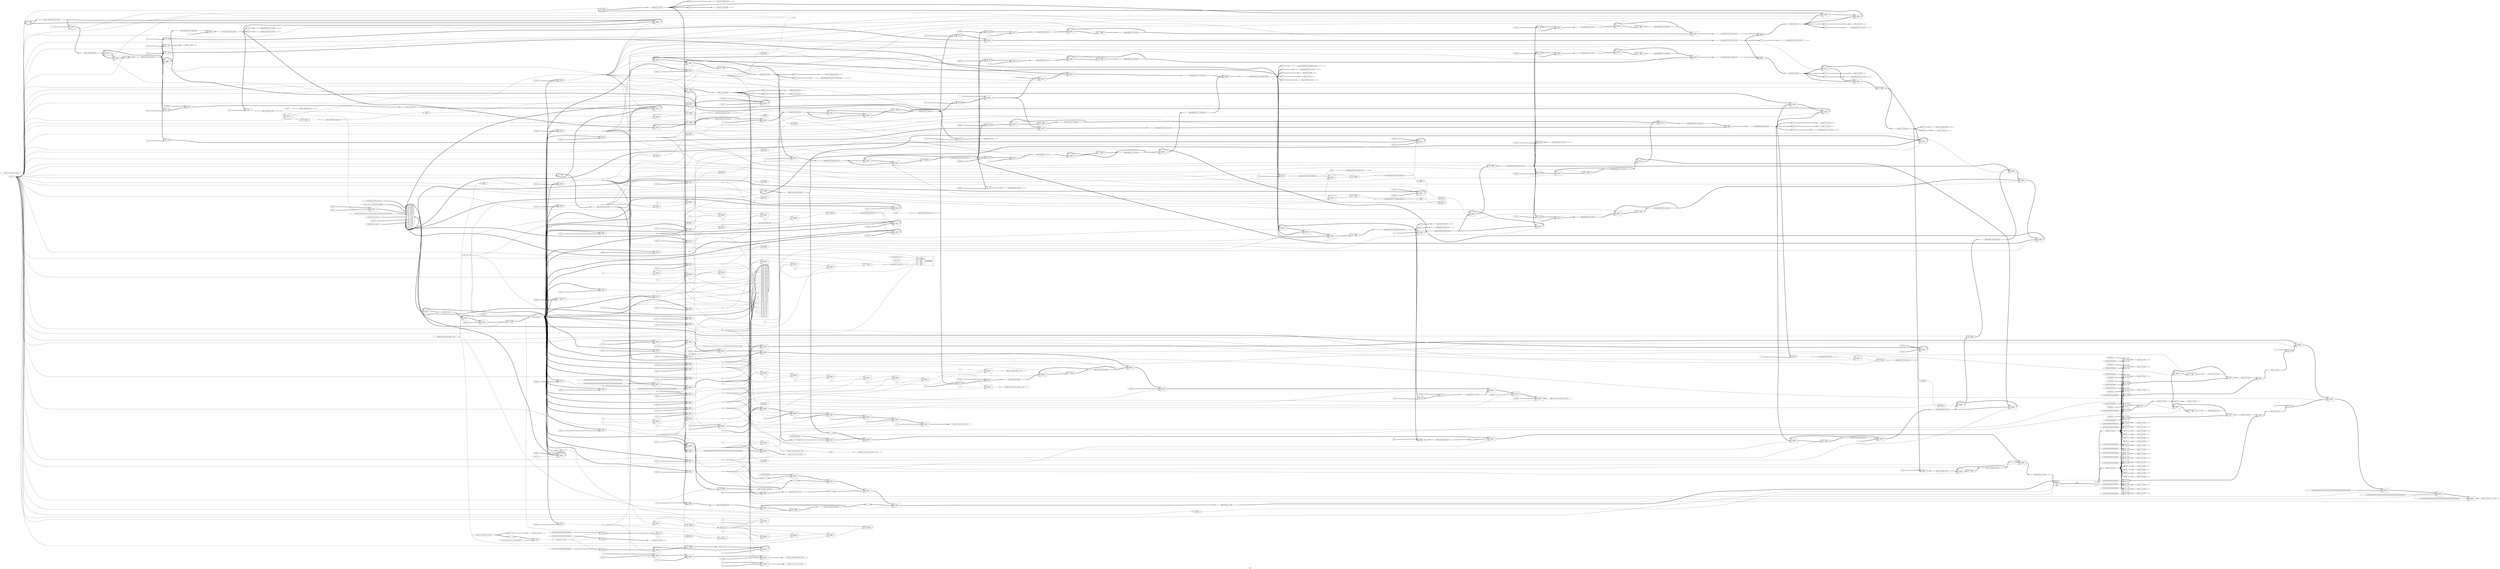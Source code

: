 digraph "main" {
label="main";
rankdir="LR";
remincross=true;
n182 [ shape=octagon, label="clk_1_bit", color="black", fontcolor="black" ];
n183 [ shape=octagon, label="clk1x_follower_1_bit", color="black", fontcolor="black" ];
n184 [ shape=octagon, label="clk2x_1_bit", color="black", fontcolor="black" ];
n185 [ shape=diamond, label="cur_state_6_bit", color="black", fontcolor="black" ];
n186 [ shape=octagon, label="finish_1_bit", color="black", fontcolor="black" ];
n187 [ shape=diamond, label="indata_address_a_14_bit", color="black", fontcolor="black" ];
n188 [ shape=diamond, label="indata_address_b_14_bit", color="black", fontcolor="black" ];
n189 [ shape=diamond, label="indata_out_a_8_bit", color="black", fontcolor="black" ];
n190 [ shape=diamond, label="indata_out_b_8_bit", color="black", fontcolor="black" ];
n191 [ shape=diamond, label="main_28_29_32_bit", color="black", fontcolor="black" ];
n192 [ shape=diamond, label="main_28_30_32_bit", color="black", fontcolor="black" ];
n193 [ shape=diamond, label="main_28_30_reg_32_bit", color="black", fontcolor="black" ];
n194 [ shape=diamond, label="main_28_31_32_bit", color="black", fontcolor="black" ];
n195 [ shape=diamond, label="main_28_31_reg_32_bit", color="black", fontcolor="black" ];
n196 [ shape=diamond, label="main_28_32_32_bit", color="black", fontcolor="black" ];
n197 [ shape=diamond, label="main_28_32_reg_32_bit", color="black", fontcolor="black" ];
n198 [ shape=diamond, label="main_28_33_32_bit", color="black", fontcolor="black" ];
n199 [ shape=diamond, label="main_28_33_reg_32_bit", color="black", fontcolor="black" ];
n200 [ shape=diamond, label="main_28_34_8_bit", color="black", fontcolor="black" ];
n201 [ shape=diamond, label="main_28_35_32_bit", color="black", fontcolor="black" ];
n202 [ shape=diamond, label="main_28_36_8_bit", color="black", fontcolor="black" ];
n203 [ shape=diamond, label="main_28_37_32_bit", color="black", fontcolor="black" ];
n204 [ shape=diamond, label="main_28_38_32_bit", color="black", fontcolor="black" ];
n205 [ shape=diamond, label="main_28_39_32_bit", color="black", fontcolor="black" ];
n206 [ shape=diamond, label="main_28_39_reg_32_bit", color="black", fontcolor="black" ];
n207 [ shape=diamond, label="main_28_40_8_bit", color="black", fontcolor="black" ];
n208 [ shape=diamond, label="main_28_41_32_bit", color="black", fontcolor="black" ];
n209 [ shape=diamond, label="main_28_42_32_bit", color="black", fontcolor="black" ];
n210 [ shape=diamond, label="main_28_43_32_bit", color="black", fontcolor="black" ];
n211 [ shape=diamond, label="main_28_44_8_bit", color="black", fontcolor="black" ];
n212 [ shape=diamond, label="main_28_45_32_bit", color="black", fontcolor="black" ];
n213 [ shape=diamond, label="main_28_46_32_bit", color="black", fontcolor="black" ];
n214 [ shape=diamond, label="main_28_47_32_bit", color="black", fontcolor="black" ];
n215 [ shape=diamond, label="main_28_exitcond3_1_bit", color="black", fontcolor="black" ];
n216 [ shape=diamond, label="main_28_exitcond3_reg_1_bit", color="black", fontcolor="black" ];
n217 [ shape=diamond, label="main_28_indvar1_32_bit", color="black", fontcolor="black" ];
n218 [ shape=diamond, label="main_28_indvar1_reg_32_bit", color="black", fontcolor="black" ];
n219 [ shape=diamond, label="main_28_indvarnext2_32_bit", color="black", fontcolor="black" ];
n220 [ shape=diamond, label="main_28_indvarnext2_reg_32_bit", color="black", fontcolor="black" ];
n221 [ shape=diamond, label="main_28_p102ii10_32_bit", color="black", fontcolor="black" ];
n222 [ shape=diamond, label="main_28_p102ii10_reg_32_bit", color="black", fontcolor="black" ];
n223 [ shape=diamond, label="main_28_p201ii11_32_bit", color="black", fontcolor="black" ];
n224 [ shape=diamond, label="main_28_scevgep_32_bit", color="black", fontcolor="black" ];
n225 [ shape=diamond, label="main_28_scevgep6_32_bit", color="black", fontcolor="black" ];
n226 [ shape=diamond, label="main_28_scevgep6_reg_32_bit", color="black", fontcolor="black" ];
n227 [ shape=diamond, label="main_28_scevgep8_32_bit", color="black", fontcolor="black" ];
n228 [ shape=diamond, label="main_28_scevgep_reg_32_bit", color="black", fontcolor="black" ];
n229 [ shape=diamond, label="main_49_50_32_bit", color="black", fontcolor="black" ];
n230 [ shape=diamond, label="main_49_51_1_bit", color="black", fontcolor="black" ];
n231 [ shape=diamond, label="main_49_52_32_bit", color="black", fontcolor="black" ];
n232 [ shape=diamond, label="main_4_10_8_bit", color="black", fontcolor="black" ];
n233 [ shape=diamond, label="main_4_11_32_bit", color="black", fontcolor="black" ];
n234 [ shape=diamond, label="main_4_12_8_bit", color="black", fontcolor="black" ];
n235 [ shape=diamond, label="main_4_13_32_bit", color="black", fontcolor="black" ];
n236 [ shape=diamond, label="main_4_14_32_bit", color="black", fontcolor="black" ];
n237 [ shape=diamond, label="main_4_15_32_bit", color="black", fontcolor="black" ];
n238 [ shape=diamond, label="main_4_15_reg_32_bit", color="black", fontcolor="black" ];
n239 [ shape=diamond, label="main_4_16_8_bit", color="black", fontcolor="black" ];
n240 [ shape=diamond, label="main_4_17_32_bit", color="black", fontcolor="black" ];
n241 [ shape=diamond, label="main_4_18_32_bit", color="black", fontcolor="black" ];
n242 [ shape=diamond, label="main_4_19_32_bit", color="black", fontcolor="black" ];
n243 [ shape=diamond, label="main_4_20_8_bit", color="black", fontcolor="black" ];
n244 [ shape=diamond, label="main_4_21_32_bit", color="black", fontcolor="black" ];
n245 [ shape=diamond, label="main_4_22_32_bit", color="black", fontcolor="black" ];
n246 [ shape=diamond, label="main_4_23_32_bit", color="black", fontcolor="black" ];
n247 [ shape=diamond, label="main_4_5_32_bit", color="black", fontcolor="black" ];
n248 [ shape=diamond, label="main_4_6_32_bit", color="black", fontcolor="black" ];
n249 [ shape=diamond, label="main_4_6_reg_32_bit", color="black", fontcolor="black" ];
n250 [ shape=diamond, label="main_4_7_32_bit", color="black", fontcolor="black" ];
n251 [ shape=diamond, label="main_4_7_reg_32_bit", color="black", fontcolor="black" ];
n252 [ shape=diamond, label="main_4_8_32_bit", color="black", fontcolor="black" ];
n253 [ shape=diamond, label="main_4_8_reg_32_bit", color="black", fontcolor="black" ];
n254 [ shape=diamond, label="main_4_9_32_bit", color="black", fontcolor="black" ];
n255 [ shape=diamond, label="main_4_9_reg_32_bit", color="black", fontcolor="black" ];
n256 [ shape=diamond, label="main_4_exitcond16_1_bit", color="black", fontcolor="black" ];
n257 [ shape=diamond, label="main_4_exitcond16_reg_1_bit", color="black", fontcolor="black" ];
n258 [ shape=diamond, label="main_4_indvar14_32_bit", color="black", fontcolor="black" ];
n259 [ shape=diamond, label="main_4_indvar14_reg_32_bit", color="black", fontcolor="black" ];
n260 [ shape=diamond, label="main_4_indvarnext15_32_bit", color="black", fontcolor="black" ];
n261 [ shape=diamond, label="main_4_indvarnext15_reg_32_bit", color="black", fontcolor="black" ];
n262 [ shape=diamond, label="main_4_p102ii_32_bit", color="black", fontcolor="black" ];
n263 [ shape=diamond, label="main_4_p102ii_reg_32_bit", color="black", fontcolor="black" ];
n264 [ shape=diamond, label="main_4_p201ii_32_bit", color="black", fontcolor="black" ];
n265 [ shape=diamond, label="main_4_scevgep20_32_bit", color="black", fontcolor="black" ];
n266 [ shape=diamond, label="main_4_scevgep20_reg_32_bit", color="black", fontcolor="black" ];
n267 [ shape=diamond, label="main_4_scevgep21_32_bit", color="black", fontcolor="black" ];
n268 [ shape=diamond, label="main_4_scevgep21_reg_32_bit", color="black", fontcolor="black" ];
n269 [ shape=diamond, label="main_4_scevgep23_32_bit", color="black", fontcolor="black" ];
n270 [ shape=diamond, label="main_lrphi8i_48_32_bit", color="black", fontcolor="black" ];
n271 [ shape=diamond, label="main_lrphi8i_48_reg_32_bit", color="black", fontcolor="black" ];
n272 [ shape=diamond, label="main_lrphi8i_exitcond_1_bit", color="black", fontcolor="black" ];
n273 [ shape=diamond, label="main_lrphi8i_exitcond_reg_1_bit", color="black", fontcolor="black" ];
n274 [ shape=diamond, label="main_lrphi8i_indvar_32_bit", color="black", fontcolor="black" ];
n275 [ shape=diamond, label="main_lrphi8i_indvar_reg_32_bit", color="black", fontcolor="black" ];
n276 [ shape=diamond, label="main_lrphi8i_indvarnext_32_bit", color="black", fontcolor="black" ];
n277 [ shape=diamond, label="main_lrphi8i_indvarnext_reg_32_bit", color="black", fontcolor="black" ];
n278 [ shape=diamond, label="main_lrphi8i_p11i7i_32_bit", color="black", fontcolor="black" ];
n279 [ shape=diamond, label="main_memcpyexiti12_exitcond9_1_bit", color="black", fontcolor="black" ];
n280 [ shape=diamond, label="main_memcpyexiti12_exitcond9_reg_1_bit", color="black", fontcolor="black" ];
n281 [ shape=diamond, label="main_memcpyexiti12_indvarnext5_32_bit", color="black", fontcolor="black" ];
n282 [ shape=diamond, label="main_memcpyexiti12_indvarnext5_reg_32_bit", color="black", fontcolor="black" ];
n283 [ shape=diamond, label="main_memcpyexiti_exitcond24_1_bit", color="black", fontcolor="black" ];
n284 [ shape=diamond, label="main_memcpyexiti_exitcond24_reg_1_bit", color="black", fontcolor="black" ];
n285 [ shape=diamond, label="main_memcpyexiti_indvarnext19_32_bit", color="black", fontcolor="black" ];
n286 [ shape=diamond, label="main_memcpyexiti_indvarnext19_reg_32_bit", color="black", fontcolor="black" ];
n287 [ shape=diamond, label="main_preheaderi8_24_32_bit", color="black", fontcolor="black" ];
n288 [ shape=diamond, label="main_preheaderi8_24_reg_32_bit", color="black", fontcolor="black" ];
n289 [ shape=diamond, label="main_preheaderi8_25_32_bit", color="black", fontcolor="black" ];
n290 [ shape=diamond, label="main_preheaderi8_25_reg_32_bit", color="black", fontcolor="black" ];
n291 [ shape=diamond, label="main_preheaderi8_26_32_bit", color="black", fontcolor="black" ];
n292 [ shape=diamond, label="main_preheaderi8_26_reg_32_bit", color="black", fontcolor="black" ];
n293 [ shape=diamond, label="main_preheaderi8_27_32_bit", color="black", fontcolor="black" ];
n294 [ shape=diamond, label="main_preheaderi8_27_reg_32_bit", color="black", fontcolor="black" ];
n295 [ shape=diamond, label="main_preheaderi8_indvar4_32_bit", color="black", fontcolor="black" ];
n296 [ shape=diamond, label="main_preheaderi8_indvar4_reg_32_bit", color="black", fontcolor="black" ];
n297 [ shape=diamond, label="main_preheaderi_0_32_bit", color="black", fontcolor="black" ];
n298 [ shape=diamond, label="main_preheaderi_0_reg_32_bit", color="black", fontcolor="black" ];
n299 [ shape=diamond, label="main_preheaderi_1_32_bit", color="black", fontcolor="black" ];
n300 [ shape=diamond, label="main_preheaderi_1_reg_32_bit", color="black", fontcolor="black" ];
n301 [ shape=diamond, label="main_preheaderi_2_32_bit", color="black", fontcolor="black" ];
n302 [ shape=diamond, label="main_preheaderi_2_reg_32_bit", color="black", fontcolor="black" ];
n303 [ shape=diamond, label="main_preheaderi_3_32_bit", color="black", fontcolor="black" ];
n304 [ shape=diamond, label="main_preheaderi_3_reg_32_bit", color="black", fontcolor="black" ];
n305 [ shape=diamond, label="main_preheaderi_indvar18_32_bit", color="black", fontcolor="black" ];
n306 [ shape=diamond, label="main_preheaderi_indvar18_reg_32_bit", color="black", fontcolor="black" ];
n307 [ shape=diamond, label="main_signed_add_32_0_32_bit", color="black", fontcolor="black" ];
n308 [ shape=diamond, label="main_signed_add_32_0_op0_32_bit", color="black", fontcolor="black" ];
n309 [ shape=diamond, label="main_signed_add_32_0_op1_32_bit", color="black", fontcolor="black" ];
n310 [ shape=diamond, label="main_signed_add_32_1_32_bit", color="black", fontcolor="black" ];
n311 [ shape=diamond, label="main_signed_add_32_1_op0_32_bit", color="black", fontcolor="black" ];
n312 [ shape=diamond, label="main_signed_add_32_1_op1_32_bit", color="black", fontcolor="black" ];
n313 [ shape=diamond, label="main_signed_add_32_2_32_bit", color="black", fontcolor="black" ];
n314 [ shape=diamond, label="main_signed_add_32_2_op0_32_bit", color="black", fontcolor="black" ];
n315 [ shape=diamond, label="main_signed_add_32_2_op1_32_bit", color="black", fontcolor="black" ];
n316 [ shape=diamond, label="main_signed_add_32_3_32_bit", color="black", fontcolor="black" ];
n317 [ shape=diamond, label="main_signed_add_32_3_op0_32_bit", color="black", fontcolor="black" ];
n318 [ shape=diamond, label="main_signed_add_32_3_op1_32_bit", color="black", fontcolor="black" ];
n319 [ shape=diamond, label="main_signed_add_32_4_32_bit", color="black", fontcolor="black" ];
n320 [ shape=diamond, label="main_signed_add_32_4_op0_32_bit", color="black", fontcolor="black" ];
n321 [ shape=octagon, label="memory_controller_address_a_32_bit", color="black", fontcolor="black" ];
n322 [ shape=octagon, label="memory_controller_address_b_32_bit", color="black", fontcolor="black" ];
n323 [ shape=octagon, label="memory_controller_enable_a_1_bit", color="black", fontcolor="black" ];
n324 [ shape=octagon, label="memory_controller_enable_b_1_bit", color="black", fontcolor="black" ];
n325 [ shape=octagon, label="memory_controller_in_a_64_bit", color="black", fontcolor="black" ];
n326 [ shape=octagon, label="memory_controller_in_b_64_bit", color="black", fontcolor="black" ];
n327 [ shape=octagon, label="memory_controller_out_a_64_bit", color="black", fontcolor="black" ];
n328 [ shape=octagon, label="memory_controller_out_b_64_bit", color="black", fontcolor="black" ];
n329 [ shape=octagon, label="memory_controller_size_a_2_bit", color="black", fontcolor="black" ];
n330 [ shape=octagon, label="memory_controller_size_b_2_bit", color="black", fontcolor="black" ];
n331 [ shape=octagon, label="memory_controller_waitrequest_1_bit", color="black", fontcolor="black" ];
n332 [ shape=octagon, label="memory_controller_write_enable_a_1_bit", color="black", fontcolor="black" ];
n333 [ shape=octagon, label="memory_controller_write_enable_b_1_bit", color="black", fontcolor="black" ];
n334 [ shape=diamond, label="next_state_6_bit", color="black", fontcolor="black" ];
n335 [ shape=octagon, label="reset_1_bit", color="black", fontcolor="black" ];
n336 [ shape=octagon, label="return_val_32_bit", color="black", fontcolor="black" ];
n337 [ shape=diamond, label="sha_transform_finish_1_bit", color="black", fontcolor="black" ];
n338 [ shape=diamond, label="sha_transform_finish_final_1_bit", color="black", fontcolor="black" ];
n339 [ shape=diamond, label="sha_transform_finish_reg_1_bit", color="black", fontcolor="black" ];
n340 [ shape=diamond, label="sha_transform_start_1_bit", color="black", fontcolor="black" ];
n341 [ shape=octagon, label="start_1_bit", color="black", fontcolor="black" ];
v0 [ label="8192" ];
c345 [ shape=record, label="{{<p342> A|<p343> B}|$480\n$add|{<p344> Y}}" ];
v1 [ label="8192" ];
c346 [ shape=record, label="{{<p342> A|<p343> B}|$492\n$add|{<p344> Y}}" ];
v2 [ label="8192" ];
c347 [ shape=record, label="{{<p342> A|<p343> B}|$504\n$add|{<p344> Y}}" ];
v3 [ label="8192" ];
c348 [ shape=record, label="{{<p342> A|<p343> B}|$526\n$add|{<p344> Y}}" ];
v4 [ label="1" ];
c349 [ shape=record, label="{{<p342> A|<p343> B}|$832\n$add|{<p344> Y}}" ];
c350 [ shape=record, label="{{<p342> A|<p343> B}|$844\n$add|{<p344> Y}}" ];
c351 [ shape=record, label="{{<p342> A|<p343> B}|$852\n$add|{<p344> Y}}" ];
c352 [ shape=record, label="{{<p342> A|<p343> B}|$858\n$add|{<p344> Y}}" ];
c353 [ shape=record, label="{{<p342> A|<p343> B}|$864\n$add|{<p344> Y}}" ];
c354 [ shape=record, label="{{<p342> A|<p343> B}|$397\n$and|{<p344> Y}}" ];
c355 [ shape=record, label="{{<p342> A|<p343> B}|$408\n$and|{<p344> Y}}" ];
c356 [ shape=record, label="{{<p342> A|<p343> B}|$410\n$and|{<p344> Y}}" ];
c357 [ shape=record, label="{{<p342> A|<p343> B}|$450\n$and|{<p344> Y}}" ];
c358 [ shape=record, label="{{<p342> A|<p343> B}|$461\n$and|{<p344> Y}}" ];
c359 [ shape=record, label="{{<p342> A|<p343> B}|$463\n$and|{<p344> Y}}" ];
c360 [ shape=record, label="{{<p342> A|<p343> B}|$690\n$and|{<p344> Y}}" ];
c361 [ shape=record, label="{{<p342> A|<p343> B}|$701\n$and|{<p344> Y}}" ];
c362 [ shape=record, label="{{<p342> A|<p343> B}|$703\n$and|{<p344> Y}}" ];
c363 [ shape=record, label="{{<p342> A|<p343> B}|$103\n$and|{<p344> Y}}" ];
c364 [ shape=record, label="{{<p342> A|<p343> B}|$114\n$and|{<p344> Y}}" ];
c365 [ shape=record, label="{{<p342> A|<p343> B}|$116\n$and|{<p344> Y}}" ];
c366 [ shape=record, label="{{<p342> A|<p343> B}|$156\n$and|{<p344> Y}}" ];
c367 [ shape=record, label="{{<p342> A|<p343> B}|$167\n$and|{<p344> Y}}" ];
c368 [ shape=record, label="{{<p342> A|<p343> B}|$169\n$and|{<p344> Y}}" ];
v5 [ label="6'000111" ];
c369 [ shape=record, label="{{<p342> A|<p343> B}|$198\n$eq|{<p344> Y}}" ];
v6 [ label="6'000110" ];
c370 [ shape=record, label="{{<p342> A|<p343> B}|$205\n$eq|{<p344> Y}}" ];
v7 [ label="6'010000" ];
c371 [ shape=record, label="{{<p342> A|<p343> B}|$210\n$eq|{<p344> Y}}" ];
v8 [ label="6'001000" ];
c372 [ shape=record, label="{{<p342> A|<p343> B}|$267\n$eq|{<p344> Y}}" ];
v9 [ label="6'001001" ];
c373 [ shape=record, label="{{<p342> A|<p343> B}|$311\n$eq|{<p344> Y}}" ];
v10 [ label="16" ];
c374 [ shape=record, label="{{<p342> A|<p343> B}|$377\n$eq|{<p344> Y}}" ];
v11 [ label="128" ];
c375 [ shape=record, label="{{<p342> A|<p343> B}|$387\n$eq|{<p344> Y}}" ];
v12 [ label="6'001011" ];
c376 [ shape=record, label="{{<p342> A|<p343> B}|$389\n$eq|{<p344> Y}}" ];
v13 [ label="6'001110" ];
c377 [ shape=record, label="{{<p342> A|<p343> B}|$395\n$eq|{<p344> Y}}" ];
c378 [ shape=record, label="{{<p342> A}|$396\n$not|{<p344> Y}}" ];
v14 [ label="6'010111" ];
c379 [ shape=record, label="{{<p342> A|<p343> B}|$406\n$eq|{<p344> Y}}" ];
c380 [ shape=record, label="{{<p342> A}|$409\n$not|{<p344> Y}}" ];
v15 [ label="6'001111" ];
c381 [ shape=record, label="{{<p342> A|<p343> B}|$418\n$eq|{<p344> Y}}" ];
v16 [ label="6'010100" ];
c382 [ shape=record, label="{{<p342> A|<p343> B}|$459\n$eq|{<p344> Y}}" ];
c383 [ shape=record, label="{{<p342> A}|$462\n$not|{<p344> Y}}" ];
v17 [ label="6'010001" ];
c384 [ shape=record, label="{{<p342> A|<p343> B}|$483\n$eq|{<p344> Y}}" ];
v18 [ label="6'010010" ];
c385 [ shape=record, label="{{<p342> A|<p343> B}|$545\n$eq|{<p344> Y}}" ];
v19 [ label="6'010011" ];
c386 [ shape=record, label="{{<p342> A|<p343> B}|$589\n$eq|{<p344> Y}}" ];
v20 [ label="6'010101" ];
c387 [ shape=record, label="{{<p342> A|<p343> B}|$664\n$eq|{<p344> Y}}" ];
v21 [ label="6'011010" ];
c388 [ shape=record, label="{{<p342> A|<p343> B}|$669\n$eq|{<p344> Y}}" ];
v22 [ label="6'011001" ];
c389 [ shape=record, label="{{<p342> A|<p343> B}|$688\n$eq|{<p344> Y}}" ];
v23 [ label="6'011100" ];
c390 [ shape=record, label="{{<p342> A|<p343> B}|$699\n$eq|{<p344> Y}}" ];
c391 [ shape=record, label="{{<p342> A}|$702\n$not|{<p344> Y}}" ];
v24 [ label="6'011011" ];
c392 [ shape=record, label="{{<p342> A|<p343> B}|$714\n$eq|{<p344> Y}}" ];
v25 [ label="13" ];
c393 [ shape=record, label="{{<p342> A|<p343> B}|$727\n$eq|{<p344> Y}}" ];
v26 [ label="6'100010" ];
c394 [ shape=record, label="{{<p342> A|<p343> B}|$736\n$eq|{<p344> Y}}" ];
v28 [ label="32'10101101011100111111100100100010" ];
c395 [ shape=record, label="{{<p342> A|<p343> B}|$742\n$eq|{<p344> Y}}" ];
x27 [ shape=record, style=rounded, label="<s0> 31:0 - 31:0 " ];
x27:e -> c395:p342:w [arrowhead=odiamond, arrowtail=odiamond, dir=both, color="black", style="setlinewidth(3)", label=""];
v29 [ label="6'001100" ];
c396 [ shape=record, label="{{<p342> A|<p343> B}|$788\n$eq|{<p344> Y}}" ];
v30 [ label="6'010110" ];
c397 [ shape=record, label="{{<p342> A|<p343> B}|$794\n$eq|{<p344> Y}}" ];
v31 [ label="6'011110" ];
c398 [ shape=record, label="{{<p342> A|<p343> B}|$797\n$eq|{<p344> Y}}" ];
v32 [ label="6'011111" ];
c399 [ shape=record, label="{{<p342> A|<p343> B}|$800\n$eq|{<p344> Y}}" ];
c400 [ shape=record, label="{{<p342> A}|$866\n$logic_not|{<p344> Y}}" ];
v33 [ label="6'000001" ];
c401 [ shape=record, label="{{<p342> A|<p343> B}|$878\n$eq|{<p344> Y}}" ];
v34 [ label="6'000010" ];
c402 [ shape=record, label="{{<p342> A|<p343> B}|$879\n$eq|{<p344> Y}}" ];
v35 [ label="6'000011" ];
c403 [ shape=record, label="{{<p342> A|<p343> B}|$880\n$eq|{<p344> Y}}" ];
v36 [ label="6'011000" ];
c404 [ shape=record, label="{{<p342> A|<p343> B}|$883\n$eq|{<p344> Y}}" ];
v37 [ label="6'011101" ];
c405 [ shape=record, label="{{<p342> A|<p343> B}|$885\n$eq|{<p344> Y}}" ];
v38 [ label="6'100000" ];
c406 [ shape=record, label="{{<p342> A|<p343> B}|$886\n$eq|{<p344> Y}}" ];
c407 [ shape=record, label="{{<p342> A}|$77\n$not|{<p344> Y}}" ];
c408 [ shape=record, label="{{<p342> A}|$90\n$not|{<p344> Y}}" ];
c409 [ shape=record, label="{{<p342> A}|$96\n$not|{<p344> Y}}" ];
v39 [ label="6'000100" ];
c410 [ shape=record, label="{{<p342> A|<p343> B}|$101\n$eq|{<p344> Y}}" ];
v40 [ label="6'001101" ];
c411 [ shape=record, label="{{<p342> A|<p343> B}|$112\n$eq|{<p344> Y}}" ];
v41 [ label="6'000101" ];
c412 [ shape=record, label="{{<p342> A|<p343> B}|$124\n$eq|{<p344> Y}}" ];
v42 [ label="6'001010" ];
c413 [ shape=record, label="{{<p342> A|<p343> B}|$165\n$eq|{<p344> Y}}" ];
v43 [ label="1'x" ];
c414 [ shape=record, label="{{<p342> A|<p343> B}|$754\n$eqx|{<p344> Y}}" ];
c415 [ shape=record, label="{{<p342> A|<p343> B}|$80\n$logic_and|{<p344> Y}}" ];
c416 [ shape=record, label="{{<p342> A}|$73\n$logic_not|{<p344> Y}}" ];
v44 [ label="25165824" ];
v46 [ label="2'00" ];
c417 [ shape=record, label="{{<p342> A|<p343> B}|$258\n$or|{<p344> Y}}" ];
x45 [ shape=record, style=rounded, label="<s1> 29:0 - 31:2 |<s0> 1:0 - 1:0 " ];
x45:e -> c417:p343:w [arrowhead=odiamond, arrowtail=odiamond, dir=both, color="black", style="setlinewidth(3)", label=""];
v48 [ label="16'0000000000000000" ];
v49 [ label="8'00000000" ];
v51 [ label="24'000000000000000000000000" ];
c418 [ shape=record, label="{{<p342> A|<p343> B}|$302\n$or|{<p344> Y}}" ];
x47 [ shape=record, style=rounded, label="<s2> 15:0 - 31:16 |<s1> 7:0 - 15:8 |<s0> 7:0 - 7:0 " ];
x47:e -> c418:p342:w [arrowhead=odiamond, arrowtail=odiamond, dir=both, color="black", style="setlinewidth(3)", label=""];
x50 [ shape=record, style=rounded, label="<s1> 23:0 - 31:8 |<s0> 7:0 - 7:0 " ];
x50:e -> c418:p343:w [arrowhead=odiamond, arrowtail=odiamond, dir=both, color="black", style="setlinewidth(3)", label=""];
v53 [ label="8'00000000" ];
v54 [ label="16'0000000000000000" ];
c419 [ shape=record, label="{{<p342> A|<p343> B}|$332\n$or|{<p344> Y}}" ];
x52 [ shape=record, style=rounded, label="<s2> 7:0 - 31:24 |<s1> 7:0 - 23:16 |<s0> 15:0 - 15:0 " ];
x52:e -> c419:p343:w [arrowhead=odiamond, arrowtail=odiamond, dir=both, color="black", style="setlinewidth(3)", label=""];
v56 [ label="24'000000000000000000000000" ];
c420 [ shape=record, label="{{<p342> A|<p343> B}|$362\n$or|{<p344> Y}}" ];
x55 [ shape=record, style=rounded, label="<s1> 7:0 - 31:24 |<s0> 23:0 - 23:0 " ];
x55:e -> c420:p343:w [arrowhead=odiamond, arrowtail=odiamond, dir=both, color="black", style="setlinewidth(3)", label=""];
v58 [ label="6'000000" ];
v59 [ label="1" ];
c421 [ shape=record, label="{{<p342> A|<p343> B}|$424\n$or|{<p344> Y}}" ];
x57 [ shape=record, style=rounded, label="<s1> 25:0 - 31:6 |<s0> 5:0 - 5:0 " ];
x57:e -> c421:p342:w [arrowhead=odiamond, arrowtail=odiamond, dir=both, color="black", style="setlinewidth(3)", label=""];
v61 [ label="6'000000" ];
v62 [ label="2" ];
c422 [ shape=record, label="{{<p342> A|<p343> B}|$432\n$or|{<p344> Y}}" ];
x60 [ shape=record, style=rounded, label="<s1> 25:0 - 31:6 |<s0> 5:0 - 5:0 " ];
x60:e -> c422:p342:w [arrowhead=odiamond, arrowtail=odiamond, dir=both, color="black", style="setlinewidth(3)", label=""];
v64 [ label="6'000000" ];
v65 [ label="3" ];
c423 [ shape=record, label="{{<p342> A|<p343> B}|$440\n$or|{<p344> Y}}" ];
x63 [ shape=record, style=rounded, label="<s1> 25:0 - 31:6 |<s0> 5:0 - 5:0 " ];
x63:e -> c423:p342:w [arrowhead=odiamond, arrowtail=odiamond, dir=both, color="black", style="setlinewidth(3)", label=""];
v66 [ label="25165824" ];
v68 [ label="2'00" ];
c424 [ shape=record, label="{{<p342> A|<p343> B}|$536\n$or|{<p344> Y}}" ];
x67 [ shape=record, style=rounded, label="<s1> 29:0 - 31:2 |<s0> 1:0 - 1:0 " ];
x67:e -> c424:p343:w [arrowhead=odiamond, arrowtail=odiamond, dir=both, color="black", style="setlinewidth(3)", label=""];
v70 [ label="8'00000000" ];
v71 [ label="16'0000000000000000" ];
c425 [ shape=record, label="{{<p342> A|<p343> B}|$610\n$or|{<p344> Y}}" ];
x69 [ shape=record, style=rounded, label="<s2> 7:0 - 31:24 |<s1> 7:0 - 23:16 |<s0> 15:0 - 15:0 " ];
x69:e -> c425:p343:w [arrowhead=odiamond, arrowtail=odiamond, dir=both, color="black", style="setlinewidth(3)", label=""];
v73 [ label="24'000000000000000000000000" ];
c426 [ shape=record, label="{{<p342> A|<p343> B}|$640\n$or|{<p344> Y}}" ];
x72 [ shape=record, style=rounded, label="<s1> 7:0 - 31:24 |<s0> 23:0 - 23:0 " ];
x72:e -> c426:p343:w [arrowhead=odiamond, arrowtail=odiamond, dir=both, color="black", style="setlinewidth(3)", label=""];
v74 [ label="25165824" ];
v76 [ label="2'00" ];
c427 [ shape=record, label="{{<p342> A|<p343> B}|$712\n$or|{<p344> Y}}" ];
x75 [ shape=record, style=rounded, label="<s1> 29:0 - 31:2 |<s0> 1:0 - 1:0 " ];
x75:e -> c427:p343:w [arrowhead=odiamond, arrowtail=odiamond, dir=both, color="black", style="setlinewidth(3)", label=""];
c428 [ shape=record, label="{{<p342> A|<p343> B}|$806\n$or|{<p344> Y}}" ];
c429 [ shape=record, label="{{<p342> A|<p343> B}|$812\n$or|{<p344> Y}}" ];
c430 [ shape=record, label="{{<p342> A|<p343> B}|$818\n$or|{<p344> Y}}" ];
v78 [ label="6'000000" ];
v79 [ label="1" ];
c431 [ shape=record, label="{{<p342> A|<p343> B}|$130\n$or|{<p344> Y}}" ];
x77 [ shape=record, style=rounded, label="<s1> 25:0 - 31:6 |<s0> 5:0 - 5:0 " ];
x77:e -> c431:p342:w [arrowhead=odiamond, arrowtail=odiamond, dir=both, color="black", style="setlinewidth(3)", label=""];
v81 [ label="6'000000" ];
v82 [ label="2" ];
c432 [ shape=record, label="{{<p342> A|<p343> B}|$138\n$or|{<p344> Y}}" ];
x80 [ shape=record, style=rounded, label="<s1> 25:0 - 31:6 |<s0> 5:0 - 5:0 " ];
x80:e -> c432:p342:w [arrowhead=odiamond, arrowtail=odiamond, dir=both, color="black", style="setlinewidth(3)", label=""];
v84 [ label="6'000000" ];
v85 [ label="3" ];
c433 [ shape=record, label="{{<p342> A|<p343> B}|$146\n$or|{<p344> Y}}" ];
x83 [ shape=record, style=rounded, label="<s1> 25:0 - 31:6 |<s0> 5:0 - 5:0 " ];
x83:e -> c433:p342:w [arrowhead=odiamond, arrowtail=odiamond, dir=both, color="black", style="setlinewidth(3)", label=""];
c437 [ shape=record, label="{{<p434> CLK|<p435> D}|$2416\n$dff|{<p436> Q}}" ];
c438 [ shape=record, label="{{<p434> CLK|<p435> D}|$2418\n$dff|{<p436> Q}}" ];
c439 [ shape=record, label="{{<p434> CLK|<p435> D}|$2419\n$dff|{<p436> Q}}" ];
c440 [ shape=record, label="{{<p434> CLK|<p435> D}|$2420\n$dff|{<p436> Q}}" ];
c441 [ shape=record, label="{{<p434> CLK|<p435> D}|$2421\n$dff|{<p436> Q}}" ];
c442 [ shape=record, label="{{<p434> CLK|<p435> D}|$2427\n$dff|{<p436> Q}}" ];
c443 [ shape=record, label="{{<p434> CLK|<p435> D}|$2436\n$dff|{<p436> Q}}" ];
c444 [ shape=record, label="{{<p434> CLK|<p435> D}|$2437\n$dff|{<p436> Q}}" ];
c445 [ shape=record, label="{{<p434> CLK|<p435> D}|$2438\n$dff|{<p436> Q}}" ];
c446 [ shape=record, label="{{<p434> CLK|<p435> D}|$2439\n$dff|{<p436> Q}}" ];
c447 [ shape=record, label="{{<p434> CLK|<p435> D}|$2440\n$dff|{<p436> Q}}" ];
c448 [ shape=record, label="{{<p434> CLK|<p435> D}|$2441\n$dff|{<p436> Q}}" ];
c449 [ shape=record, label="{{<p434> CLK|<p435> D}|$2442\n$dff|{<p436> Q}}" ];
c450 [ shape=record, label="{{<p434> CLK|<p435> D}|$2443\n$dff|{<p436> Q}}" ];
c451 [ shape=record, label="{{<p434> CLK|<p435> D}|$2444\n$dff|{<p436> Q}}" ];
c452 [ shape=record, label="{{<p434> CLK|<p435> D}|$2448\n$dff|{<p436> Q}}" ];
c453 [ shape=record, label="{{<p434> CLK|<p435> D}|$2449\n$dff|{<p436> Q}}" ];
c454 [ shape=record, label="{{<p434> CLK|<p435> D}|$2450\n$dff|{<p436> Q}}" ];
c455 [ shape=record, label="{{<p434> CLK|<p435> D}|$2451\n$dff|{<p436> Q}}" ];
c456 [ shape=record, label="{{<p434> CLK|<p435> D}|$2457\n$dff|{<p436> Q}}" ];
c457 [ shape=record, label="{{<p434> CLK|<p435> D}|$2466\n$dff|{<p436> Q}}" ];
c458 [ shape=record, label="{{<p434> CLK|<p435> D}|$2467\n$dff|{<p436> Q}}" ];
c459 [ shape=record, label="{{<p434> CLK|<p435> D}|$2468\n$dff|{<p436> Q}}" ];
c460 [ shape=record, label="{{<p434> CLK|<p435> D}|$2469\n$dff|{<p436> Q}}" ];
c461 [ shape=record, label="{{<p434> CLK|<p435> D}|$2470\n$dff|{<p436> Q}}" ];
c462 [ shape=record, label="{{<p434> CLK|<p435> D}|$2472\n$dff|{<p436> Q}}" ];
c463 [ shape=record, label="{{<p434> CLK|<p435> D}|$2473\n$dff|{<p436> Q}}" ];
c464 [ shape=record, label="{{<p434> CLK|<p435> D}|$2477\n$dff|{<p436> Q}}" ];
c465 [ shape=record, label="{{<p434> CLK|<p435> D}|$2478\n$dff|{<p436> Q}}" ];
c466 [ shape=record, label="{{<p434> CLK|<p435> D}|$2479\n$dff|{<p436> Q}}" ];
c467 [ shape=record, label="{{<p434> CLK|<p435> D}|$2480\n$dff|{<p436> Q}}" ];
c468 [ shape=record, label="{{<p434> CLK|<p435> D}|$2481\n$dff|{<p436> Q}}" ];
c469 [ shape=record, label="{{<p434> CLK|<p435> D}|$2482\n$dff|{<p436> Q}}" ];
c470 [ shape=record, label="{{<p434> CLK|<p435> D}|$2483\n$dff|{<p436> Q}}" ];
c471 [ shape=record, label="{{<p434> CLK|<p435> D}|$2484\n$dff|{<p436> Q}}" ];
c472 [ shape=record, label="{{<p434> CLK|<p435> D}|$2485\n$dff|{<p436> Q}}" ];
c473 [ shape=record, label="{{<p434> CLK|<p435> D}|$2486\n$dff|{<p436> Q}}" ];
c474 [ shape=record, label="{{<p434> CLK|<p435> D}|$2487\n$dff|{<p436> Q}}" ];
c475 [ shape=record, label="{{<p434> CLK|<p435> D}|$2488\n$dff|{<p436> Q}}" ];
c476 [ shape=record, label="{{<p434> CLK|<p435> D}|$2490\n$dff|{<p436> Q}}" ];
c478 [ shape=record, label="{{<p342> A|<p343> B|<p477> S}|$1353\n$mux|{<p344> Y}}" ];
c479 [ shape=record, label="{{<p342> A|<p343> B|<p477> S}|$1356\n$mux|{<p344> Y}}" ];
c480 [ shape=record, label="{{<p342> A|<p343> B|<p477> S}|$1362\n$mux|{<p344> Y}}" ];
c481 [ shape=record, label="{{<p342> A|<p343> B|<p477> S}|$1365\n$mux|{<p344> Y}}" ];
c482 [ shape=record, label="{{<p342> A|<p343> B|<p477> S}|$1368\n$mux|{<p344> Y}}" ];
c483 [ shape=record, label="{{<p342> A|<p343> B|<p477> S}|$1371\n$mux|{<p344> Y}}" ];
c484 [ shape=record, label="{{<p342> A|<p343> B|<p477> S}|$1374\n$mux|{<p344> Y}}" ];
c485 [ shape=record, label="{{<p342> A|<p343> B|<p477> S}|$1392\n$mux|{<p344> Y}}" ];
c486 [ shape=record, label="{{<p342> A|<p343> B|<p477> S}|$1419\n$mux|{<p344> Y}}" ];
c487 [ shape=record, label="{{<p342> A|<p343> B|<p477> S}|$1422\n$mux|{<p344> Y}}" ];
c488 [ shape=record, label="{{<p342> A|<p343> B|<p477> S}|$1425\n$mux|{<p344> Y}}" ];
v86 [ label="0" ];
c489 [ shape=record, label="{{<p342> A|<p343> B|<p477> S}|$1428\n$mux|{<p344> Y}}" ];
c490 [ shape=record, label="{{<p342> A|<p343> B|<p477> S}|$1431\n$mux|{<p344> Y}}" ];
c491 [ shape=record, label="{{<p342> A|<p343> B|<p477> S}|$1434\n$mux|{<p344> Y}}" ];
v88 [ label="6'000000" ];
c492 [ shape=record, label="{{<p342> A|<p343> B|<p477> S}|$1437\n$mux|{<p344> Y}}" ];
x87 [ shape=record, style=rounded, label="<s1> 25:0 - 31:6 |<s0> 5:0 - 5:0 " ];
x87:e -> c492:p343:w [arrowhead=odiamond, arrowtail=odiamond, dir=both, color="black", style="setlinewidth(3)", label=""];
c493 [ shape=record, label="{{<p342> A|<p343> B|<p477> S}|$1440\n$mux|{<p344> Y}}" ];
c494 [ shape=record, label="{{<p342> A|<p343> B|<p477> S}|$1443\n$mux|{<p344> Y}}" ];
c495 [ shape=record, label="{{<p342> A|<p343> B|<p477> S}|$1446\n$mux|{<p344> Y}}" ];
v89 [ label="0" ];
c496 [ shape=record, label="{{<p342> A|<p343> B|<p477> S}|$1449\n$mux|{<p344> Y}}" ];
c497 [ shape=record, label="{{<p342> A|<p343> B|<p477> S}|$1452\n$mux|{<p344> Y}}" ];
c498 [ shape=record, label="{{<p342> A|<p343> B|<p477> S}|$1455\n$mux|{<p344> Y}}" ];
c499 [ shape=record, label="{{<p342> A|<p343> B|<p477> S}|$1467\n$mux|{<p344> Y}}" ];
c500 [ shape=record, label="{{<p342> A|<p343> B|<p477> S}|$1470\n$mux|{<p344> Y}}" ];
c501 [ shape=record, label="{{<p342> A|<p343> B|<p477> S}|$1473\n$mux|{<p344> Y}}" ];
c502 [ shape=record, label="{{<p342> A|<p343> B|<p477> S}|$1476\n$mux|{<p344> Y}}" ];
c503 [ shape=record, label="{{<p342> A|<p343> B|<p477> S}|$1479\n$mux|{<p344> Y}}" ];
c504 [ shape=record, label="{{<p342> A|<p343> B|<p477> S}|$1497\n$mux|{<p344> Y}}" ];
c505 [ shape=record, label="{{<p342> A|<p343> B|<p477> S}|$1524\n$mux|{<p344> Y}}" ];
c506 [ shape=record, label="{{<p342> A|<p343> B|<p477> S}|$1527\n$mux|{<p344> Y}}" ];
c507 [ shape=record, label="{{<p342> A|<p343> B|<p477> S}|$1530\n$mux|{<p344> Y}}" ];
c508 [ shape=record, label="{{<p342> A|<p343> B|<p477> S}|$1533\n$mux|{<p344> Y}}" ];
c509 [ shape=record, label="{{<p342> A|<p343> B|<p477> S}|$1536\n$mux|{<p344> Y}}" ];
c510 [ shape=record, label="{{<p342> A|<p343> B|<p477> S}|$1539\n$mux|{<p344> Y}}" ];
v90 [ label="0" ];
c511 [ shape=record, label="{{<p342> A|<p343> B|<p477> S}|$1542\n$mux|{<p344> Y}}" ];
c512 [ shape=record, label="{{<p342> A|<p343> B|<p477> S}|$1545\n$mux|{<p344> Y}}" ];
c513 [ shape=record, label="{{<p342> A|<p343> B|<p477> S}|$1548\n$mux|{<p344> Y}}" ];
c514 [ shape=record, label="{{<p342> A|<p343> B|<p477> S}|$1554\n$mux|{<p344> Y}}" ];
c515 [ shape=record, label="{{<p342> A|<p343> B|<p477> S}|$1557\n$mux|{<p344> Y}}" ];
c516 [ shape=record, label="{{<p342> A|<p343> B|<p477> S}|$1569\n$mux|{<p344> Y}}" ];
x91 [ shape=record, style=rounded, label="<s0> 13:0 - 13:0 " ];
x91:e -> c516:p343:w [arrowhead=odiamond, arrowtail=odiamond, dir=both, color="black", style="setlinewidth(3)", label=""];
c517 [ shape=record, label="{{<p342> A|<p343> B|<p477> S}|$1572\n$mux|{<p344> Y}}" ];
x92 [ shape=record, style=rounded, label="<s0> 13:0 - 13:0 " ];
x92:e -> c517:p343:w [arrowhead=odiamond, arrowtail=odiamond, dir=both, color="black", style="setlinewidth(3)", label=""];
c518 [ shape=record, label="{{<p342> A|<p343> B|<p477> S}|$1575\n$mux|{<p344> Y}}" ];
x93 [ shape=record, style=rounded, label="<s0> 13:0 - 13:0 " ];
x93:e -> c518:p343:w [arrowhead=odiamond, arrowtail=odiamond, dir=both, color="black", style="setlinewidth(3)", label=""];
v94 [ label="14'00000000000000" ];
c519 [ shape=record, label="{{<p342> A|<p343> B|<p477> S}|$1578\n$mux|{<p344> Y}}" ];
x95 [ shape=record, style=rounded, label="<s0> 13:0 - 13:0 " ];
x95:e -> c519:p343:w [arrowhead=odiamond, arrowtail=odiamond, dir=both, color="black", style="setlinewidth(3)", label=""];
c520 [ shape=record, label="{{<p342> A|<p343> B|<p477> S}|$1592\n$mux|{<p344> Y}}" ];
x96 [ shape=record, style=rounded, label="<s0> 13:0 - 13:0 " ];
x96:e -> c520:p343:w [arrowhead=odiamond, arrowtail=odiamond, dir=both, color="black", style="setlinewidth(3)", label=""];
c521 [ shape=record, label="{{<p342> A|<p343> B|<p477> S}|$1595\n$mux|{<p344> Y}}" ];
x97 [ shape=record, style=rounded, label="<s0> 13:0 - 13:0 " ];
x97:e -> c521:p343:w [arrowhead=odiamond, arrowtail=odiamond, dir=both, color="black", style="setlinewidth(3)", label=""];
c522 [ shape=record, label="{{<p342> A|<p343> B|<p477> S}|$1598\n$mux|{<p344> Y}}" ];
x98 [ shape=record, style=rounded, label="<s0> 13:0 - 13:0 " ];
x98:e -> c522:p343:w [arrowhead=odiamond, arrowtail=odiamond, dir=both, color="black", style="setlinewidth(3)", label=""];
v99 [ label="14'00000000000000" ];
c523 [ shape=record, label="{{<p342> A|<p343> B|<p477> S}|$1601\n$mux|{<p344> Y}}" ];
x100 [ shape=record, style=rounded, label="<s0> 13:0 - 13:0 " ];
x100:e -> c523:p343:w [arrowhead=odiamond, arrowtail=odiamond, dir=both, color="black", style="setlinewidth(3)", label=""];
v101 [ label="1'1" ];
c524 [ shape=record, label="{{<p342> A|<p343> B|<p477> S}|$1615\n$mux|{<p344> Y}}" ];
v102 [ label="1'0" ];
c525 [ shape=record, label="{{<p342> A|<p343> B|<p477> S}|$1618\n$mux|{<p344> Y}}" ];
v103 [ label="1'1" ];
c526 [ shape=record, label="{{<p342> A|<p343> B|<p477> S}|$1621\n$mux|{<p344> Y}}" ];
v104 [ label="1'0" ];
c527 [ shape=record, label="{{<p342> A|<p343> B|<p477> S}|$1624\n$mux|{<p344> Y}}" ];
v105 [ label="1'1" ];
c528 [ shape=record, label="{{<p342> A|<p343> B|<p477> S}|$1627\n$mux|{<p344> Y}}" ];
v106 [ label="1'0" ];
c529 [ shape=record, label="{{<p342> A|<p343> B|<p477> S}|$1630\n$mux|{<p344> Y}}" ];
v107 [ label="1'0" ];
c530 [ shape=record, label="{{<p342> A|<p343> B|<p477> S}|$1633\n$mux|{<p344> Y}}" ];
v108 [ label="1'0" ];
c531 [ shape=record, label="{{<p342> A|<p343> B|<p477> S}|$1639\n$mux|{<p344> Y}}" ];
v109 [ label="1'0" ];
c532 [ shape=record, label="{{<p342> A|<p343> B|<p477> S}|$1645\n$mux|{<p344> Y}}" ];
v110 [ label="1'1" ];
c533 [ shape=record, label="{{<p342> A|<p343> B|<p477> S}|$1648\n$mux|{<p344> Y}}" ];
c534 [ shape=record, label="{{<p342> A|<p343> B|<p477> S}|$1660\n$mux|{<p344> Y}}" ];
c535 [ shape=record, label="{{<p342> A|<p343> B|<p477> S}|$1665\n$mux|{<p344> Y}}" ];
c536 [ shape=record, label="{{<p342> A|<p343> B|<p477> S}|$1677\n$mux|{<p344> Y}}" ];
c537 [ shape=record, label="{{<p342> A|<p343> B|<p477> S}|$1686\n$mux|{<p344> Y}}" ];
c538 [ shape=record, label="{{<p342> A|<p343> B|<p477> S}|$1692\n$mux|{<p344> Y}}" ];
v111 [ label="1" ];
c539 [ shape=record, label="{{<p342> A|<p343> B|<p477> S}|$1715\n$mux|{<p344> Y}}" ];
v113 [ label="2'00" ];
c540 [ shape=record, label="{{<p342> A|<p343> B|<p477> S}|$1721\n$mux|{<p344> Y}}" ];
x112 [ shape=record, style=rounded, label="<s1> 29:0 - 31:2 |<s0> 1:0 - 1:0 " ];
x112:e -> c540:p343:w [arrowhead=odiamond, arrowtail=odiamond, dir=both, color="black", style="setlinewidth(3)", label=""];
c541 [ shape=record, label="{{<p342> A|<p343> B|<p477> S}|$1724\n$mux|{<p344> Y}}" ];
c542 [ shape=record, label="{{<p342> A|<p343> B|<p477> S}|$1730\n$mux|{<p344> Y}}" ];
v114 [ label="1" ];
v116 [ label="2'00" ];
c543 [ shape=record, label="{{<p342> A|<p343> B|<p477> S}|$1733\n$mux|{<p344> Y}}" ];
x115 [ shape=record, style=rounded, label="<s1> 29:0 - 31:2 |<s0> 1:0 - 1:0 " ];
x115:e -> c543:p343:w [arrowhead=odiamond, arrowtail=odiamond, dir=both, color="black", style="setlinewidth(3)", label=""];
v118 [ label="2'00" ];
c544 [ shape=record, label="{{<p342> A|<p343> B|<p477> S}|$1739\n$mux|{<p344> Y}}" ];
x117 [ shape=record, style=rounded, label="<s1> 29:0 - 31:2 |<s0> 1:0 - 1:0 " ];
x117:e -> c544:p343:w [arrowhead=odiamond, arrowtail=odiamond, dir=both, color="black", style="setlinewidth(3)", label=""];
c545 [ shape=record, label="{{<p342> A|<p343> B|<p477> S}|$1742\n$mux|{<p344> Y}}" ];
c546 [ shape=record, label="{{<p342> A|<p343> B|<p477> S}|$1748\n$mux|{<p344> Y}}" ];
v120 [ label="2'00" ];
v122 [ label="2'00" ];
c547 [ shape=record, label="{{<p342> A|<p343> B|<p477> S}|$1751\n$mux|{<p344> Y}}" ];
x119 [ shape=record, style=rounded, label="<s1> 29:0 - 31:2 |<s0> 1:0 - 1:0 " ];
x119:e -> c547:p342:w [arrowhead=odiamond, arrowtail=odiamond, dir=both, color="black", style="setlinewidth(3)", label=""];
x121 [ shape=record, style=rounded, label="<s1> 29:0 - 31:2 |<s0> 1:0 - 1:0 " ];
x121:e -> c547:p343:w [arrowhead=odiamond, arrowtail=odiamond, dir=both, color="black", style="setlinewidth(3)", label=""];
v123 [ label="1'0" ];
c548 [ shape=record, label="{{<p342> A|<p343> B|<p477> S}|$1754\n$mux|{<p344> Y}}" ];
c549 [ shape=record, label="{{<p342> A|<p343> B|<p477> S}|$1757\n$mux|{<p344> Y}}" ];
v124 [ label="1'1" ];
c550 [ shape=record, label="{{<p342> A|<p343> B|<p477> S}|$1760\n$mux|{<p344> Y}}" ];
v125 [ label="25165888" ];
c551 [ shape=record, label="{{<p342> A|<p343> B|<p477> S}|$1789\n$mux|{<p344> Y}}" ];
v126 [ label="25165880" ];
c552 [ shape=record, label="{{<p342> A|<p343> B|<p477> S}|$1792\n$mux|{<p344> Y}}" ];
c553 [ shape=record, label="{{<p342> A|<p343> B|<p477> S}|$1795\n$mux|{<p344> Y}}" ];
v127 [ label="25165824" ];
c554 [ shape=record, label="{{<p342> A|<p343> B|<p477> S}|$1798\n$mux|{<p344> Y}}" ];
c555 [ shape=record, label="{{<p342> A|<p343> B|<p477> S}|$1801\n$mux|{<p344> Y}}" ];
c556 [ shape=record, label="{{<p342> A|<p343> B|<p477> S}|$1804\n$mux|{<p344> Y}}" ];
v128 [ label="25165888" ];
c557 [ shape=record, label="{{<p342> A|<p343> B|<p477> S}|$1807\n$mux|{<p344> Y}}" ];
v129 [ label="16777218" ];
c558 [ shape=record, label="{{<p342> A|<p343> B|<p477> S}|$1810\n$mux|{<p344> Y}}" ];
v130 [ label="0" ];
v131 [ label="16777216" ];
c559 [ shape=record, label="{{<p342> A|<p343> B|<p477> S}|$1813\n$mux|{<p344> Y}}" ];
v132 [ label="1'0" ];
c560 [ shape=record, label="{{<p342> A|<p343> B|<p477> S}|$1818\n$mux|{<p344> Y}}" ];
v133 [ label="1'1" ];
c561 [ shape=record, label="{{<p342> A|<p343> B|<p477> S}|$1821\n$mux|{<p344> Y}}" ];
v134 [ label="1'1" ];
c562 [ shape=record, label="{{<p342> A|<p343> B|<p477> S}|$1824\n$mux|{<p344> Y}}" ];
v135 [ label="1'1" ];
c563 [ shape=record, label="{{<p342> A|<p343> B|<p477> S}|$1827\n$mux|{<p344> Y}}" ];
v136 [ label="1'1" ];
c564 [ shape=record, label="{{<p342> A|<p343> B|<p477> S}|$1830\n$mux|{<p344> Y}}" ];
v137 [ label="1'1" ];
c565 [ shape=record, label="{{<p342> A|<p343> B|<p477> S}|$1833\n$mux|{<p344> Y}}" ];
v138 [ label="1'1" ];
c566 [ shape=record, label="{{<p342> A|<p343> B|<p477> S}|$1836\n$mux|{<p344> Y}}" ];
v139 [ label="64'0000000000000000000000000000000000000000000000000000000000000000" ];
c567 [ shape=record, label="{{<p342> A|<p343> B|<p477> S}|$1847\n$mux|{<p344> Y}}" ];
v140 [ label="64'0000000000000000000000000000000000000000000000000000000000000000" ];
c568 [ shape=record, label="{{<p342> A|<p343> B|<p477> S}|$1850\n$mux|{<p344> Y}}" ];
v141 [ label="64'0000000000000000000000000000000000000000000000000000000010000000" ];
c569 [ shape=record, label="{{<p342> A|<p343> B|<p477> S}|$1853\n$mux|{<p344> Y}}" ];
v143 [ label="0" ];
c570 [ shape=record, label="{{<p342> A|<p343> B|<p477> S}|$1856\n$mux|{<p344> Y}}" ];
x142 [ shape=record, style=rounded, label="<s1> 31:0 - 63:32 |<s0> 31:0 - 31:0 " ];
x142:e -> c570:p343:w [arrowhead=odiamond, arrowtail=odiamond, dir=both, color="black", style="setlinewidth(3)", label=""];
v145 [ label="0" ];
c571 [ shape=record, label="{{<p342> A|<p343> B|<p477> S}|$1859\n$mux|{<p344> Y}}" ];
x144 [ shape=record, style=rounded, label="<s1> 31:0 - 63:32 |<s0> 31:0 - 31:0 " ];
x144:e -> c571:p343:w [arrowhead=odiamond, arrowtail=odiamond, dir=both, color="black", style="setlinewidth(3)", label=""];
v146 [ label="64'1111111111111111111111111111111111000011110100101110000111110000" ];
c572 [ shape=record, label="{{<p342> A|<p343> B|<p477> S}|$1862\n$mux|{<p344> Y}}" ];
v147 [ label="64'0000000000000000000000000000000000000000000000000000000000000001" ];
c573 [ shape=record, label="{{<p342> A|<p343> B|<p477> S}|$1865\n$mux|{<p344> Y}}" ];
v148 [ label="64'0000000000000000000000000000000000000000000000000000000000000000" ];
v149 [ label="64'0000000000000000000000000000000000000000000000000000000000000001" ];
c574 [ shape=record, label="{{<p342> A|<p343> B|<p477> S}|$1868\n$mux|{<p344> Y}}" ];
v150 [ label="2'10" ];
c575 [ shape=record, label="{{<p342> A|<p343> B|<p477> S}|$1873\n$mux|{<p344> Y}}" ];
v151 [ label="2'10" ];
c576 [ shape=record, label="{{<p342> A|<p343> B|<p477> S}|$1876\n$mux|{<p344> Y}}" ];
v152 [ label="2'10" ];
c577 [ shape=record, label="{{<p342> A|<p343> B|<p477> S}|$1879\n$mux|{<p344> Y}}" ];
v153 [ label="2'10" ];
c578 [ shape=record, label="{{<p342> A|<p343> B|<p477> S}|$1882\n$mux|{<p344> Y}}" ];
v154 [ label="2'10" ];
c579 [ shape=record, label="{{<p342> A|<p343> B|<p477> S}|$1885\n$mux|{<p344> Y}}" ];
v155 [ label="2'10" ];
c580 [ shape=record, label="{{<p342> A|<p343> B|<p477> S}|$1888\n$mux|{<p344> Y}}" ];
v156 [ label="2'00" ];
v157 [ label="2'10" ];
c581 [ shape=record, label="{{<p342> A|<p343> B|<p477> S}|$1891\n$mux|{<p344> Y}}" ];
v158 [ label="1'1" ];
c582 [ shape=record, label="{{<p342> A|<p343> B|<p477> S}|$1905\n$mux|{<p344> Y}}" ];
v159 [ label="1'0" ];
v160 [ label="1'1" ];
c583 [ shape=record, label="{{<p342> A|<p343> B|<p477> S}|$1908\n$mux|{<p344> Y}}" ];
v161 [ label="25165884" ];
c584 [ shape=record, label="{{<p342> A|<p343> B|<p477> S}|$1913\n$mux|{<p344> Y}}" ];
v162 [ label="16777219" ];
c585 [ shape=record, label="{{<p342> A|<p343> B|<p477> S}|$1916\n$mux|{<p344> Y}}" ];
v163 [ label="0" ];
v164 [ label="16777217" ];
c586 [ shape=record, label="{{<p342> A|<p343> B|<p477> S}|$1919\n$mux|{<p344> Y}}" ];
v165 [ label="1'1" ];
c587 [ shape=record, label="{{<p342> A|<p343> B|<p477> S}|$1924\n$mux|{<p344> Y}}" ];
v166 [ label="64'0000000000000000000000000000000000000000000000100000000000000000" ];
c588 [ shape=record, label="{{<p342> A|<p343> B|<p477> S}|$1935\n$mux|{<p344> Y}}" ];
v167 [ label="2'00" ];
v168 [ label="2'10" ];
c589 [ shape=record, label="{{<p342> A|<p343> B|<p477> S}|$1946\n$mux|{<p344> Y}}" ];
v169 [ label="0" ];
c590 [ shape=record, label="{{<p342> A|<p343> B|<p477> S}|$1957\n$mux|{<p344> Y}}" ];
v171 [ label="31'0000000000000000000000000000000" ];
c591 [ shape=record, label="{{<p342> A|<p343> B|<p477> S}|$1960\n$mux|{<p344> Y}}" ];
x170 [ shape=record, style=rounded, label="<s1> 30:0 - 31:1 |<s0> 0:0 - 0:0 " ];
x170:e -> c591:p343:w [arrowhead=odiamond, arrowtail=odiamond, dir=both, color="black", style="setlinewidth(3)", label=""];
v172 [ label="1'0" ];
c592 [ shape=record, label="{{<p342> A|<p343> B|<p477> S}|$1965\n$mux|{<p344> Y}}" ];
c593 [ shape=record, label="{{<p342> A|<p343> B|<p477> S}|$1967\n$mux|{<p344> Y}}" ];
c594 [ shape=record, label="{{<p342> A|<p343> B|<p477> S}|$1969\n$mux|{<p344> Y}}" ];
c595 [ shape=record, label="{{<p342> A|<p343> B|<p477> S}|$1972\n$mux|{<p344> Y}}" ];
v173 [ label="6'000000" ];
c596 [ shape=record, label="{{<p342> A|<p343> B|<p477> S}|$1975\n$mux|{<p344> Y}}" ];
v174 [ label="6'100000" ];
c597 [ shape=record, label="{{<p342> A|<p343> B|<p477> S}|$1979\n$mux|{<p344> Y}}" ];
v175 [ label="6'010111" ];
c598 [ shape=record, label="{{<p342> A|<p343> B|<p477> S}|$1986\n$mux|{<p344> Y}}" ];
v176 [ label="6'001101" ];
c599 [ shape=record, label="{{<p342> A|<p343> B|<p477> S}|$1994\n$mux|{<p344> Y}}" ];
v177 [ label="6'000101" ];
v178 [ label="6'001110" ];
c600 [ shape=record, label="{{<p342> A|<p343> B|<p477> S}|$2021\n$mux|{<p344> Y}}" ];
v179 [ label="6'001111" ];
v180 [ label="6'011000" ];
c601 [ shape=record, label="{{<p342> A|<p343> B|<p477> S}|$2052\n$mux|{<p344> Y}}" ];
v181 [ label="6'011010" ];
v182 [ label="6'011101" ];
c602 [ shape=record, label="{{<p342> A|<p343> B|<p477> S}|$2091\n$mux|{<p344> Y}}" ];
v183 [ label="6'000110" ];
v184 [ label="6'001011" ];
c603 [ shape=record, label="{{<p342> A|<p343> B|<p477> S}|$2152\n$mux|{<p344> Y}}" ];
v185 [ label="6'010000" ];
v186 [ label="6'010101" ];
c604 [ shape=record, label="{{<p342> A|<p343> B|<p477> S}|$2225\n$mux|{<p344> Y}}" ];
v187 [ label="6'000001" ];
c605 [ shape=record, label="{{<p342> A|<p343> B|<p477> S}|$2265\n$mux|{<p344> Y}}" ];
v189 [ label="24'010001010010010011010100" ];
v190 [ label="30'011110011111100001100010000000" ];
v191 [ label="60'000111001000001001001010000010000011000100000101011011011100" ];
v192 [ label="18'011001011010010110" ];
v193 [ label="6'001100" ];
v194 [ label="18'010000001111000110" ];
c606 [ shape=record, label="{{<p342> A|<p343> B|<p477> S}|$2270\n$pmux|{<p344> Y}}" ];
x188 [ shape=record, style=rounded, label="<s14> 5:0 - 209:204 |<s13> 23:0 - 203:180 |<s12> 5:0 - 179:174 |<s11> 29:0 - 173:144 |<s10> 5:0 - 143:138 |<s9> 59:0 - 137:78 |<s8> 5:0 - 77:72 |<s7> 17:0 - 71:54 |<s6> 5:0 - 53:48 |<s5> 5:0 - 47:42 |<s4> 5:0 - 41:36 |<s3> 17:0 - 35:18 |<s2> 5:0 - 17:12 |<s1> 5:0 - 11:6 |<s0> 5:0 - 5:0 " ];
x188:e -> c606:p343:w [arrowhead=odiamond, arrowtail=odiamond, dir=both, color="black", style="setlinewidth(3)", label=""];
x195 [ shape=record, style=rounded, label="<s34> 0:0 - 34:34 |<s33> 0:0 - 33:33 |<s32> 0:0 - 32:32 |<s31> 0:0 - 31:31 |<s30> 0:0 - 30:30 |<s29> 0:0 - 29:29 |<s28> 0:0 - 28:28 |<s27> 0:0 - 27:27 |<s26> 0:0 - 26:26 |<s25> 0:0 - 25:25 |<s24> 0:0 - 24:24 |<s23> 0:0 - 23:23 |<s22> 0:0 - 22:22 |<s21> 0:0 - 21:21 |<s20> 0:0 - 20:20 |<s19> 0:0 - 19:19 |<s18> 0:0 - 18:18 |<s17> 0:0 - 17:17 |<s16> 0:0 - 16:16 |<s15> 0:0 - 15:15 |<s14> 0:0 - 14:14 |<s13> 0:0 - 13:13 |<s12> 0:0 - 12:12 |<s11> 0:0 - 11:11 |<s10> 0:0 - 10:10 |<s9> 0:0 - 9:9 |<s8> 0:0 - 8:8 |<s7> 0:0 - 7:7 |<s6> 0:0 - 6:6 |<s5> 0:0 - 5:5 |<s4> 0:0 - 4:4 |<s3> 0:0 - 3:3 |<s2> 0:0 - 2:2 |<s1> 0:0 - 1:1 |<s0> 0:0 - 0:0 " ];
x195:e -> c606:p477:w [arrowhead=odiamond, arrowtail=odiamond, dir=both, color="black", style="setlinewidth(3)", label=""];
v196 [ label="6'100001" ];
c607 [ shape=record, label="{{<p342> A|<p343> B}|$2296_CMP0\n$eq|{<p344> Y}}" ];
v197 [ label="0" ];
c608 [ shape=record, label="{{<p342> A|<p343> B|<p477> S}|$2307\n$mux|{<p344> Y}}" ];
c609 [ shape=record, label="{{<p342> A|<p343> B|<p477> S}|$2310\n$mux|{<p344> Y}}" ];
c610 [ shape=record, label="{{<p342> A|<p343> B|<p477> S}|$2313\n$mux|{<p344> Y}}" ];
v199 [ label="6'000000" ];
c611 [ shape=record, label="{{<p342> A|<p343> B|<p477> S}|$2316\n$mux|{<p344> Y}}" ];
x198 [ shape=record, style=rounded, label="<s1> 25:0 - 31:6 |<s0> 5:0 - 5:0 " ];
x198:e -> c611:p343:w [arrowhead=odiamond, arrowtail=odiamond, dir=both, color="black", style="setlinewidth(3)", label=""];
c612 [ shape=record, label="{{<p342> A|<p343> B|<p477> S}|$2319\n$mux|{<p344> Y}}" ];
c613 [ shape=record, label="{{<p342> A|<p343> B|<p477> S}|$2322\n$mux|{<p344> Y}}" ];
c614 [ shape=record, label="{{<p342> A|<p343> B|<p477> S}|$2325\n$mux|{<p344> Y}}" ];
v200 [ label="0" ];
c615 [ shape=record, label="{{<p342> A|<p343> B|<p477> S}|$2328\n$mux|{<p344> Y}}" ];
c616 [ shape=record, label="{{<p342> A|<p343> B|<p477> S}|$2331\n$mux|{<p344> Y}}" ];
c617 [ shape=record, label="{{<p342> A|<p343> B|<p477> S}|$2334\n$mux|{<p344> Y}}" ];
c618 [ shape=record, label="{{<p342> A|<p343> B|<p477> S}|$2340\n$mux|{<p344> Y}}" ];
c619 [ shape=record, label="{{<p342> A|<p343> B|<p477> S}|$2343\n$mux|{<p344> Y}}" ];
v202 [ label="31'0000000000000000000000000000000" ];
c620 [ shape=record, label="{{<p342> A}|$753\n$reduce_xor|{<p344> Y}}" ];
x201 [ shape=record, style=rounded, label="<s1> 30:0 - 31:1 |<s0> 0:0 - 0:0 " ];
x201:e -> c620:p342:w [arrowhead=odiamond, arrowtail=odiamond, dir=both, color="black", style="setlinewidth(3)", label=""];
c626 [ shape=record, label="{{<p621> address_a|<p622> address_b|<p182> clk|<p623> clken}|indata\n$paramod$349288fd7fbc81f678df06178ad1c3ff1e296e35\\rom_dual_port|{<p624> q_a|<p625> q_b}}" ];
c627 [ shape=record, label="{{<p182> clk|<p183> clk1x_follower|<p184> clk2x|<p186> finish|<p335> reset|<p341> start}|sha_transform\nsha_transform|{}}" ];
v204 [ label="2'00" ];
x203 [ shape=record, style=rounded, label="<s1> 29:0 - 31:2 |<s0> 1:0 - 1:0 " ];
x205 [shape=box, style=rounded, label="BUF"];
x206 [shape=box, style=rounded, label="BUF"];
x207 [shape=box, style=rounded, label="BUF"];
x208 [shape=box, style=rounded, label="BUF"];
x209 [shape=box, style=rounded, label="BUF"];
x210 [shape=box, style=rounded, label="BUF"];
v212 [ label="24'000000000000000000000000" ];
x211 [ shape=record, style=rounded, label="<s1> 23:0 - 31:8 |<s0> 7:0 - 7:0 " ];
x213 [shape=box, style=rounded, label="BUF"];
v215 [ label="24'000000000000000000000000" ];
x214 [ shape=record, style=rounded, label="<s1> 23:0 - 31:8 |<s0> 7:0 - 7:0 " ];
v217 [ label="16'0000000000000000" ];
v218 [ label="8'00000000" ];
x216 [ shape=record, style=rounded, label="<s2> 15:0 - 31:16 |<s1> 7:0 - 15:8 |<s0> 7:0 - 7:0 " ];
x219 [shape=box, style=rounded, label="BUF"];
v221 [ label="24'000000000000000000000000" ];
x220 [ shape=record, style=rounded, label="<s1> 23:0 - 31:8 |<s0> 7:0 - 7:0 " ];
v223 [ label="8'00000000" ];
v224 [ label="16'0000000000000000" ];
x222 [ shape=record, style=rounded, label="<s2> 7:0 - 31:24 |<s1> 7:0 - 23:16 |<s0> 15:0 - 15:0 " ];
x225 [shape=box, style=rounded, label="BUF"];
v227 [ label="24'000000000000000000000000" ];
x226 [ shape=record, style=rounded, label="<s1> 23:0 - 31:8 |<s0> 7:0 - 7:0 " ];
v229 [ label="24'000000000000000000000000" ];
x228 [ shape=record, style=rounded, label="<s1> 7:0 - 31:24 |<s0> 23:0 - 23:0 " ];
x230 [shape=box, style=rounded, label="BUF"];
x231 [ shape=record, style=rounded, label="<s0> 31:0 - 31:0 " ];
v233 [ label="31'0000000000000000000000000000000" ];
x232 [ shape=record, style=rounded, label="<s1> 30:0 - 31:1 |<s0> 0:0 - 0:0 " ];
x234 [shape=box, style=rounded, label="BUF"];
v236 [ label="24'000000000000000000000000" ];
x235 [ shape=record, style=rounded, label="<s1> 23:0 - 31:8 |<s0> 7:0 - 7:0 " ];
x237 [shape=box, style=rounded, label="BUF"];
v239 [ label="24'000000000000000000000000" ];
x238 [ shape=record, style=rounded, label="<s1> 23:0 - 31:8 |<s0> 7:0 - 7:0 " ];
v241 [ label="16'0000000000000000" ];
v242 [ label="8'00000000" ];
x240 [ shape=record, style=rounded, label="<s2> 15:0 - 31:16 |<s1> 7:0 - 15:8 |<s0> 7:0 - 7:0 " ];
x243 [shape=box, style=rounded, label="BUF"];
x244 [shape=box, style=rounded, label="BUF"];
v246 [ label="24'000000000000000000000000" ];
x245 [ shape=record, style=rounded, label="<s1> 23:0 - 31:8 |<s0> 7:0 - 7:0 " ];
v248 [ label="8'00000000" ];
v249 [ label="16'0000000000000000" ];
x247 [ shape=record, style=rounded, label="<s2> 7:0 - 31:24 |<s1> 7:0 - 23:16 |<s0> 15:0 - 15:0 " ];
x250 [shape=box, style=rounded, label="BUF"];
v252 [ label="24'000000000000000000000000" ];
x251 [ shape=record, style=rounded, label="<s1> 23:0 - 31:8 |<s0> 7:0 - 7:0 " ];
v254 [ label="24'000000000000000000000000" ];
x253 [ shape=record, style=rounded, label="<s1> 7:0 - 31:24 |<s0> 23:0 - 23:0 " ];
v256 [ label="2'00" ];
x255 [ shape=record, style=rounded, label="<s1> 29:0 - 31:2 |<s0> 1:0 - 1:0 " ];
x257 [shape=box, style=rounded, label="BUF"];
x258 [shape=box, style=rounded, label="BUF"];
x259 [shape=box, style=rounded, label="BUF"];
x260 [shape=box, style=rounded, label="BUF"];
x261 [shape=box, style=rounded, label="BUF"];
x262 [shape=box, style=rounded, label="BUF"];
x263 [shape=box, style=rounded, label="BUF"];
x264 [shape=box, style=rounded, label="BUF"];
x265 [shape=box, style=rounded, label="BUF"];
x266 [shape=box, style=rounded, label="BUF"];
x267 [shape=box, style=rounded, label="BUF"];
x268 [shape=box, style=rounded, label="BUF"];
x269 [shape=box, style=rounded, label="BUF"];
x270 [shape=box, style=rounded, label="BUF"];
x271 [shape=box, style=rounded, label="BUF"];
v273 [ label="6'000000" ];
x272 [ shape=record, style=rounded, label="<s1> 25:0 - 31:6 |<s0> 5:0 - 5:0 " ];
v275 [ label="6'000000" ];
x274 [ shape=record, style=rounded, label="<s1> 25:0 - 31:6 |<s0> 5:0 - 5:0 " ];
x276 [shape=box, style=rounded, label="BUF"];
x277 [shape=box, style=rounded, label="BUF"];
x278 [shape=box, style=rounded, label="BUF"];
x279 [shape=box, style=rounded, label="BUF"];
x280 [shape=box, style=rounded, label="BUF"];
x281 [shape=box, style=rounded, label="BUF"];
x282 [shape=box, style=rounded, label="BUF"];
x283 [shape=box, style=rounded, label="BUF"];
c499:p344:e -> c452:p435:w [color="black", style="setlinewidth(3)", label=""];
n100 [ shape=point ];
c360:p344:e -> n100:w [color="black", label=""];
n100:e -> c511:p477:w [color="black", label=""];
n100:e -> c512:p477:w [color="black", label=""];
c361:p344:e -> c362:p342:w [color="black", label=""];
c362:p344:e -> c513:p477:w [color="black", label=""];
n103 [ shape=point ];
c363:p344:e -> n103:w [color="black", label=""];
n103:e -> c608:p477:w [color="black", label=""];
n103:e -> c609:p477:w [color="black", label=""];
c364:p344:e -> c365:p342:w [color="black", label=""];
c365:p344:e -> c610:p477:w [color="black", label=""];
n106 [ shape=point ];
c366:p344:e -> n106:w [color="black", label=""];
n106:e -> c615:p477:w [color="black", label=""];
n106:e -> c616:p477:w [color="black", label=""];
c367:p344:e -> c368:p342:w [color="black", label=""];
c368:p344:e -> c617:p477:w [color="black", label=""];
n109 [ shape=point ];
c369:p344:e -> n109:w [color="black", label=""];
n109:e -> c482:p477:w [color="black", label=""];
n109:e -> c483:p477:w [color="black", label=""];
n109:e -> c519:p477:w [color="black", label=""];
n109:e -> c523:p477:w [color="black", label=""];
n109:e -> x195:s21:w [color="black", label=""];
c502:p344:e -> c454:p435:w [color="black", style="setlinewidth(3)", label=""];
n110 [ shape=point ];
c370:p344:e -> n110:w [color="black", label=""];
n110:e -> c478:p477:w [color="black", label=""];
n110:e -> c480:p477:w [color="black", label=""];
n110:e -> c484:p477:w [color="black", label=""];
n110:e -> c486:p477:w [color="black", label=""];
n110:e -> c487:p477:w [color="black", label=""];
n110:e -> c501:p477:w [color="black", label=""];
n110:e -> c534:p477:w [color="black", label=""];
n110:e -> c538:p477:w [color="black", label=""];
n110:e -> c540:p477:w [color="black", label=""];
n110:e -> c542:p477:w [color="black", label=""];
n110:e -> c544:p477:w [color="black", label=""];
n110:e -> c545:p477:w [color="black", label=""];
n110:e -> c546:p477:w [color="black", label=""];
n110:e -> c547:p477:w [color="black", label=""];
n110:e -> c618:p477:w [color="black", label=""];
n110:e -> x195:s22:w [color="black", label=""];
n111 [ shape=point ];
c371:p344:e -> n111:w [color="black", label=""];
n111:e -> c479:p477:w [color="black", label=""];
n111:e -> c481:p477:w [color="black", label=""];
n111:e -> c500:p477:w [color="black", label=""];
n111:e -> c503:p477:w [color="black", label=""];
n111:e -> c505:p477:w [color="black", label=""];
n111:e -> c506:p477:w [color="black", label=""];
n111:e -> c509:p477:w [color="black", label=""];
n111:e -> c536:p477:w [color="black", label=""];
n111:e -> c541:p477:w [color="black", label=""];
n111:e -> c543:p477:w [color="black", label=""];
n111:e -> x195:s33:w [color="black", label=""];
n112 [ shape=point ];
c372:p344:e -> n112:w [color="black", label=""];
n112:e -> c485:p477:w [color="black", label=""];
n112:e -> c518:p477:w [color="black", label=""];
n112:e -> c522:p477:w [color="black", label=""];
n112:e -> x195:s20:w [color="black", label=""];
n113 [ shape=point ];
c373:p344:e -> n113:w [color="black", label=""];
n113:e -> c556:p477:w [color="black", label=""];
n113:e -> c565:p477:w [color="black", label=""];
n113:e -> c571:p477:w [color="black", label=""];
n113:e -> c580:p477:w [color="black", label=""];
n113:e -> x195:s19:w [color="black", label=""];
n114 [ shape=point ];
c376:p344:e -> n114:w [color="black", label=""];
n114:e -> c428:p343:w [color="black", label=""];
n114:e -> c488:p477:w [color="black", label=""];
n114:e -> c524:p477:w [color="black", label=""];
n114:e -> c537:p477:w [color="black", label=""];
n114:e -> c539:p477:w [color="black", label=""];
n114:e -> c619:p477:w [color="black", label=""];
n114:e -> x195:s7:w [color="black", label=""];
n115 [ shape=point ];
c377:p344:e -> n115:w [color="black", label=""];
n115:e -> c354:p342:w [color="black", label=""];
n115:e -> x195:s4:w [color="black", label=""];
n116 [ shape=point ];
c378:p344:e -> n116:w [color="black", label=""];
n116:e -> c354:p343:w [color="black", label=""];
n116:e -> c355:p343:w [color="black", label=""];
n116:e -> c357:p343:w [color="black", label=""];
n116:e -> c358:p343:w [color="black", label=""];
n116:e -> c360:p343:w [color="black", label=""];
n116:e -> c361:p343:w [color="black", label=""];
n116:e -> c363:p343:w [color="black", label=""];
n116:e -> c364:p343:w [color="black", label=""];
n116:e -> c366:p343:w [color="black", label=""];
n116:e -> c367:p343:w [color="black", label=""];
n116:e -> c549:p343:w [color="black", label=""];
n117 [ shape=point ];
c379:p344:e -> n117:w [color="black", label=""];
n117:e -> c355:p342:w [color="black", label=""];
n117:e -> x195:s8:w [color="black", label=""];
c380:p344:e -> c356:p343:w [color="black", label=""];
n119 [ shape=point ];
c381:p344:e -> n119:w [color="black", label=""];
n119:e -> c357:p342:w [color="black", label=""];
n119:e -> c492:p477:w [color="black", label=""];
n119:e -> c493:p477:w [color="black", label=""];
n119:e -> c494:p477:w [color="black", label=""];
n119:e -> c495:p477:w [color="black", label=""];
n119:e -> x195:s5:w [color="black", label=""];
c485:p344:e -> c442:p435:w [color="black", style="setlinewidth(3)", label=""];
n120 [ shape=point ];
c382:p344:e -> n120:w [color="black", label=""];
n120:e -> c358:p342:w [color="black", label=""];
n120:e -> x195:s29:w [color="black", label=""];
c383:p344:e -> c359:p343:w [color="black", label=""];
n122 [ shape=point ];
c384:p344:e -> n122:w [color="black", label=""];
n122:e -> c499:p477:w [color="black", label=""];
n122:e -> c502:p477:w [color="black", label=""];
n122:e -> c517:p477:w [color="black", label=""];
n122:e -> c521:p477:w [color="black", label=""];
n122:e -> x195:s32:w [color="black", label=""];
n123 [ shape=point ];
c385:p344:e -> n123:w [color="black", label=""];
n123:e -> c504:p477:w [color="black", label=""];
n123:e -> c516:p477:w [color="black", label=""];
n123:e -> c520:p477:w [color="black", label=""];
n123:e -> x195:s31:w [color="black", label=""];
n124 [ shape=point ];
c386:p344:e -> n124:w [color="black", label=""];
n124:e -> c555:p477:w [color="black", label=""];
n124:e -> c564:p477:w [color="black", label=""];
n124:e -> c570:p477:w [color="black", label=""];
n124:e -> c579:p477:w [color="black", label=""];
n124:e -> x195:s30:w [color="black", label=""];
n125 [ shape=point ];
c387:p344:e -> n125:w [color="black", label=""];
n125:e -> c429:p343:w [color="black", label=""];
n125:e -> c507:p477:w [color="black", label=""];
n125:e -> c510:p477:w [color="black", label=""];
n125:e -> c526:p477:w [color="black", label=""];
n125:e -> c535:p477:w [color="black", label=""];
n125:e -> x195:s9:w [color="black", label=""];
n126 [ shape=point ];
c388:p344:e -> n126:w [color="black", label=""];
n126:e -> c508:p477:w [color="black", label=""];
n126:e -> c514:p477:w [color="black", label=""];
n126:e -> c515:p477:w [color="black", label=""];
n126:e -> x195:s14:w [color="black", label=""];
n127 [ shape=point ];
c389:p344:e -> n127:w [color="black", label=""];
n127:e -> c360:p342:w [color="black", label=""];
n127:e -> x195:s10:w [color="black", label=""];
n128 [ shape=point ];
c390:p344:e -> n128:w [color="black", label=""];
n128:e -> c361:p342:w [color="black", label=""];
n128:e -> x195:s12:w [color="black", label=""];
c391:p344:e -> c362:p343:w [color="black", label=""];
c619:p344:e -> c476:p435:w [color="black", style="setlinewidth(3)", label=""];
n130 [ shape=point ];
c392:p344:e -> n130:w [color="black", label=""];
n130:e -> c553:p477:w [color="black", label=""];
n130:e -> c562:p477:w [color="black", label=""];
n130:e -> c568:p477:w [color="black", label=""];
n130:e -> c577:p477:w [color="black", label=""];
n130:e -> x195:s13:w [color="black", label=""];
n131 [ shape=point ];
c394:p344:e -> n131:w [color="black", label=""];
n131:e -> c549:p477:w [color="black", label=""];
n131:e -> c591:p477:w [color="black", label=""];
n131:e -> c593:p477:w [color="black", label=""];
n131:e -> x195:s24:w [color="black", label=""];
n132 [ shape=point ];
c396:p344:e -> n132:w [color="black", label=""];
n132:e -> c525:p477:w [color="black", label=""];
n132:e -> x195:s2:w [color="black", label=""];
n133 [ shape=point ];
c397:p344:e -> n133:w [color="black", label=""];
n133:e -> c527:p477:w [color="black", label=""];
n133:e -> x195:s1:w [color="black", label=""];
n134 [ shape=point ];
c398:p344:e -> n134:w [color="black", label=""];
n134:e -> c430:p343:w [color="black", label=""];
n134:e -> c528:p477:w [color="black", label=""];
n134:e -> x195:s27:w [color="black", label=""];
n135 [ shape=point ];
c399:p344:e -> n135:w [color="black", label=""];
n135:e -> c529:p477:w [color="black", label=""];
n135:e -> x195:s0:w [color="black", label=""];
n136 [ shape=point ];
c400:p344:e -> n136:w [color="black", label=""];
n136:e -> c548:p477:w [color="black", label=""];
n136:e -> c590:p477:w [color="black", label=""];
n136:e -> x195:s34:w [color="black", label=""];
n137 [ shape=point ];
c401:p344:e -> n137:w [color="black", label=""];
n137:e -> c559:p477:w [color="black", label=""];
n137:e -> c574:p477:w [color="black", label=""];
n137:e -> c583:p477:w [color="black", label=""];
n137:e -> c586:p477:w [color="black", label=""];
n137:e -> x195:s18:w [color="black", label=""];
n138 [ shape=point ];
c402:p344:e -> n138:w [color="black", label=""];
n138:e -> c558:p477:w [color="black", label=""];
n138:e -> c573:p477:w [color="black", label=""];
n138:e -> c582:p477:w [color="black", label=""];
n138:e -> c585:p477:w [color="black", label=""];
n138:e -> x195:s17:w [color="black", label=""];
n139 [ shape=point ];
c403:p344:e -> n139:w [color="black", label=""];
n139:e -> c557:p477:w [color="black", label=""];
n139:e -> c566:p477:w [color="black", label=""];
n139:e -> c572:p477:w [color="black", label=""];
n139:e -> c581:p477:w [color="black", label=""];
n139:e -> x195:s16:w [color="black", label=""];
c479:p344:e -> c437:p435:w [color="black", style="setlinewidth(3)", label=""];
n140 [ shape=point ];
c404:p344:e -> n140:w [color="black", label=""];
n140:e -> c554:p477:w [color="black", label=""];
n140:e -> c563:p477:w [color="black", label=""];
n140:e -> c569:p477:w [color="black", label=""];
n140:e -> c578:p477:w [color="black", label=""];
n140:e -> x195:s11:w [color="black", label=""];
n141 [ shape=point ];
c405:p344:e -> n141:w [color="black", label=""];
n141:e -> c552:p477:w [color="black", label=""];
n141:e -> c561:p477:w [color="black", label=""];
n141:e -> c567:p477:w [color="black", label=""];
n141:e -> c576:p477:w [color="black", label=""];
n141:e -> c584:p477:w [color="black", label=""];
n141:e -> c587:p477:w [color="black", label=""];
n141:e -> c588:p477:w [color="black", label=""];
n141:e -> c589:p477:w [color="black", label=""];
n141:e -> x195:s28:w [color="black", label=""];
n142 [ shape=point ];
c406:p344:e -> n142:w [color="black", label=""];
n142:e -> c550:p477:w [color="black", label=""];
n142:e -> c551:p477:w [color="black", label=""];
n142:e -> c560:p477:w [color="black", label=""];
n142:e -> c575:p477:w [color="black", label=""];
n142:e -> x195:s26:w [color="black", label=""];
c407:p344:e -> c415:p342:w [color="black", label=""];
c408:p344:e -> c368:p343:w [color="black", label=""];
c409:p344:e -> c365:p343:w [color="black", label=""];
n146 [ shape=point ];
c410:p344:e -> n146:w [color="black", label=""];
n146:e -> c363:p342:w [color="black", label=""];
n146:e -> x195:s15:w [color="black", label=""];
n147 [ shape=point ];
c411:p344:e -> n147:w [color="black", label=""];
n147:e -> c364:p342:w [color="black", label=""];
n147:e -> x195:s6:w [color="black", label=""];
n148 [ shape=point ];
c412:p344:e -> n148:w [color="black", label=""];
n148:e -> c366:p342:w [color="black", label=""];
n148:e -> c611:p477:w [color="black", label=""];
n148:e -> c612:p477:w [color="black", label=""];
n148:e -> c613:p477:w [color="black", label=""];
n148:e -> c614:p477:w [color="black", label=""];
n148:e -> x195:s3:w [color="black", label=""];
n149 [ shape=point ];
c413:p344:e -> n149:w [color="black", label=""];
n149:e -> c367:p342:w [color="black", label=""];
n149:e -> x195:s23:w [color="black", label=""];
c481:p344:e -> c438:p435:w [color="black", style="setlinewidth(3)", label=""];
c414:p344:e -> c415:p343:w [color="black", label=""];
c415:p344:e -> c592:p477:w [color="black", label=""];
c416:p344:e -> c626:p623:w [color="black", label=""];
c428:p344:e -> c530:p477:w [color="black", label=""];
c429:p344:e -> c531:p477:w [color="black", label=""];
c430:p344:e -> c532:p477:w [color="black", label=""];
c478:p344:e -> c479:p342:w [color="black", style="setlinewidth(3)", label=""];
c480:p344:e -> c481:p342:w [color="black", style="setlinewidth(3)", label=""];
c490:p344:e -> c491:p342:w [color="black", style="setlinewidth(3)", label=""];
c497:p344:e -> c498:p342:w [color="black", style="setlinewidth(3)", label=""];
c487:p344:e -> c444:p435:w [color="black", label=""];
c500:p344:e -> c501:p342:w [color="black", style="setlinewidth(3)", label=""];
c507:p344:e -> c508:p342:w [color="black", style="setlinewidth(3)", label=""];
c508:p344:e -> c509:p342:w [color="black", style="setlinewidth(3)", label=""];
c512:p344:e -> c513:p342:w [color="black", style="setlinewidth(3)", label=""];
c524:p344:e -> c525:p342:w [color="black", label=""];
c525:p344:e -> c526:p342:w [color="black", label=""];
c526:p344:e -> c527:p342:w [color="black", label=""];
c527:p344:e -> c528:p342:w [color="black", label=""];
c528:p344:e -> c529:p342:w [color="black", label=""];
c530:p344:e -> c531:p342:w [color="black", label=""];
c617:p344:e -> c475:p435:w [color="black", style="setlinewidth(3)", label=""];
c531:p344:e -> c532:p342:w [color="black", label=""];
c532:p344:e -> c533:p342:w [color="black", label=""];
c548:p344:e -> c549:p342:w [color="black", label=""];
c590:p344:e -> c591:p342:w [color="black", style="setlinewidth(3)", label=""];
c592:p344:e -> c593:p343:w [color="black", label=""];
c593:p344:e -> c594:p342:w [color="black", label=""];
c595:p344:e -> c596:p342:w [color="black", style="setlinewidth(3)", label=""];
c607:p344:e -> x195:s25:w [color="black", label=""];
c609:p344:e -> c610:p342:w [color="black", style="setlinewidth(3)", label=""];
c616:p344:e -> c617:p342:w [color="black", style="setlinewidth(3)", label=""];
c486:p344:e -> c443:p435:w [color="black", style="setlinewidth(3)", label=""];
c618:p344:e -> c619:p342:w [color="black", style="setlinewidth(3)", label=""];
c620:p344:e -> c414:p342:w [color="black", label=""];
n182:e -> c437:p434:w [color="black", label=""];
n182:e -> c438:p434:w [color="black", label=""];
n182:e -> c439:p434:w [color="black", label=""];
n182:e -> c440:p434:w [color="black", label=""];
n182:e -> c441:p434:w [color="black", label=""];
n182:e -> c442:p434:w [color="black", label=""];
n182:e -> c443:p434:w [color="black", label=""];
n182:e -> c444:p434:w [color="black", label=""];
n182:e -> c445:p434:w [color="black", label=""];
n182:e -> c446:p434:w [color="black", label=""];
n182:e -> c447:p434:w [color="black", label=""];
n182:e -> c448:p434:w [color="black", label=""];
n182:e -> c449:p434:w [color="black", label=""];
n182:e -> c450:p434:w [color="black", label=""];
n182:e -> c451:p434:w [color="black", label=""];
n182:e -> c452:p434:w [color="black", label=""];
n182:e -> c453:p434:w [color="black", label=""];
n182:e -> c454:p434:w [color="black", label=""];
n182:e -> c455:p434:w [color="black", label=""];
n182:e -> c456:p434:w [color="black", label=""];
n182:e -> c457:p434:w [color="black", label=""];
n182:e -> c458:p434:w [color="black", label=""];
n182:e -> c459:p434:w [color="black", label=""];
n182:e -> c460:p434:w [color="black", label=""];
n182:e -> c461:p434:w [color="black", label=""];
n182:e -> c462:p434:w [color="black", label=""];
n182:e -> c463:p434:w [color="black", label=""];
n182:e -> c464:p434:w [color="black", label=""];
n182:e -> c465:p434:w [color="black", label=""];
n182:e -> c466:p434:w [color="black", label=""];
n182:e -> c467:p434:w [color="black", label=""];
n182:e -> c468:p434:w [color="black", label=""];
n182:e -> c469:p434:w [color="black", label=""];
n182:e -> c470:p434:w [color="black", label=""];
n182:e -> c471:p434:w [color="black", label=""];
n182:e -> c472:p434:w [color="black", label=""];
n182:e -> c473:p434:w [color="black", label=""];
n182:e -> c474:p434:w [color="black", label=""];
n182:e -> c475:p434:w [color="black", label=""];
n182:e -> c476:p434:w [color="black", label=""];
n182:e -> c626:p182:w [color="black", label=""];
n182:e -> c627:p182:w [color="black", label=""];
n183:e -> c627:p183:w [color="black", label=""];
n184:e -> c627:p184:w [color="black", label=""];
c469:p436:e -> n185:w [color="black", style="setlinewidth(3)", label=""];
n185:e -> c369:p342:w [color="black", style="setlinewidth(3)", label=""];
n185:e -> c370:p342:w [color="black", style="setlinewidth(3)", label=""];
n185:e -> c371:p342:w [color="black", style="setlinewidth(3)", label=""];
n185:e -> c372:p342:w [color="black", style="setlinewidth(3)", label=""];
n185:e -> c373:p342:w [color="black", style="setlinewidth(3)", label=""];
n185:e -> c376:p342:w [color="black", style="setlinewidth(3)", label=""];
n185:e -> c377:p342:w [color="black", style="setlinewidth(3)", label=""];
n185:e -> c379:p342:w [color="black", style="setlinewidth(3)", label=""];
n185:e -> c381:p342:w [color="black", style="setlinewidth(3)", label=""];
n185:e -> c382:p342:w [color="black", style="setlinewidth(3)", label=""];
n185:e -> c384:p342:w [color="black", style="setlinewidth(3)", label=""];
n185:e -> c385:p342:w [color="black", style="setlinewidth(3)", label=""];
n185:e -> c386:p342:w [color="black", style="setlinewidth(3)", label=""];
n185:e -> c387:p342:w [color="black", style="setlinewidth(3)", label=""];
n185:e -> c388:p342:w [color="black", style="setlinewidth(3)", label=""];
n185:e -> c389:p342:w [color="black", style="setlinewidth(3)", label=""];
n185:e -> c390:p342:w [color="black", style="setlinewidth(3)", label=""];
n185:e -> c392:p342:w [color="black", style="setlinewidth(3)", label=""];
n185:e -> c394:p342:w [color="black", style="setlinewidth(3)", label=""];
n185:e -> c396:p342:w [color="black", style="setlinewidth(3)", label=""];
n185:e -> c397:p342:w [color="black", style="setlinewidth(3)", label=""];
n185:e -> c398:p342:w [color="black", style="setlinewidth(3)", label=""];
n185:e -> c399:p342:w [color="black", style="setlinewidth(3)", label=""];
n185:e -> c400:p342:w [color="black", style="setlinewidth(3)", label=""];
n185:e -> c401:p342:w [color="black", style="setlinewidth(3)", label=""];
n185:e -> c402:p342:w [color="black", style="setlinewidth(3)", label=""];
n185:e -> c403:p342:w [color="black", style="setlinewidth(3)", label=""];
n185:e -> c404:p342:w [color="black", style="setlinewidth(3)", label=""];
n185:e -> c405:p342:w [color="black", style="setlinewidth(3)", label=""];
n185:e -> c406:p342:w [color="black", style="setlinewidth(3)", label=""];
n185:e -> c410:p342:w [color="black", style="setlinewidth(3)", label=""];
n185:e -> c411:p342:w [color="black", style="setlinewidth(3)", label=""];
n185:e -> c412:p342:w [color="black", style="setlinewidth(3)", label=""];
n185:e -> c413:p342:w [color="black", style="setlinewidth(3)", label=""];
n185:e -> c595:p343:w [color="black", style="setlinewidth(3)", label=""];
n185:e -> c597:p342:w [color="black", style="setlinewidth(3)", label=""];
n185:e -> c598:p342:w [color="black", style="setlinewidth(3)", label=""];
n185:e -> c599:p342:w [color="black", style="setlinewidth(3)", label=""];
n185:e -> c605:p342:w [color="black", style="setlinewidth(3)", label=""];
n185:e -> c606:p342:w [color="black", style="setlinewidth(3)", label=""];
n185:e -> c607:p342:w [color="black", style="setlinewidth(3)", label=""];
c466:p436:e -> n186:w [color="black", label=""];
c468:p436:e -> n186:w [color="black", label=""];
n186:e -> c548:p342:w [color="black", label=""];
n186:e -> c592:p342:w [color="black", label=""];
n186:e -> c593:p342:w [color="black", label=""];
n186:e -> c594:p343:w [color="black", label=""];
c516:p344:e -> n187:w [color="black", style="setlinewidth(3)", label=""];
n187:e -> c626:p621:w [color="black", style="setlinewidth(3)", label=""];
c520:p344:e -> n188:w [color="black", style="setlinewidth(3)", label=""];
n188:e -> c626:p622:w [color="black", style="setlinewidth(3)", label=""];
c626:p624:e -> n189:w [color="black", style="setlinewidth(3)", label=""];
n189:e -> x210:w:w [color="black", style="setlinewidth(3)", label=""];
n189:e -> x211:s0:w [color="black", style="setlinewidth(3)", label=""];
n189:e -> x219:w:w [color="black", style="setlinewidth(3)", label=""];
n189:e -> x220:s0:w [color="black", style="setlinewidth(3)", label=""];
n189:e -> x222:s1:w [color="black", style="setlinewidth(3)", label=""];
n189:e -> x234:w:w [color="black", style="setlinewidth(3)", label=""];
n189:e -> x235:s0:w [color="black", style="setlinewidth(3)", label=""];
n189:e -> x244:w:w [color="black", style="setlinewidth(3)", label=""];
n189:e -> x245:s0:w [color="black", style="setlinewidth(3)", label=""];
n189:e -> x247:s1:w [color="black", style="setlinewidth(3)", label=""];
n189:e -> x50:s0:w [color="black", style="setlinewidth(3)", label=""];
n189:e -> x52:s1:w [color="black", style="setlinewidth(3)", label=""];
n189:e -> x69:s1:w [color="black", style="setlinewidth(3)", label=""];
c484:p344:e -> c441:p435:w [color="black", style="setlinewidth(3)", label=""];
c626:p625:e -> n190:w [color="black", style="setlinewidth(3)", label=""];
n190:e -> x213:w:w [color="black", style="setlinewidth(3)", label=""];
n190:e -> x214:s0:w [color="black", style="setlinewidth(3)", label=""];
n190:e -> x216:s1:w [color="black", style="setlinewidth(3)", label=""];
n190:e -> x225:w:w [color="black", style="setlinewidth(3)", label=""];
n190:e -> x226:s0:w [color="black", style="setlinewidth(3)", label=""];
n190:e -> x228:s1:w [color="black", style="setlinewidth(3)", label=""];
n190:e -> x237:w:w [color="black", style="setlinewidth(3)", label=""];
n190:e -> x238:s0:w [color="black", style="setlinewidth(3)", label=""];
n190:e -> x240:s1:w [color="black", style="setlinewidth(3)", label=""];
n190:e -> x250:w:w [color="black", style="setlinewidth(3)", label=""];
n190:e -> x251:s0:w [color="black", style="setlinewidth(3)", label=""];
n190:e -> x253:s1:w [color="black", style="setlinewidth(3)", label=""];
n190:e -> x47:s1:w [color="black", style="setlinewidth(3)", label=""];
n190:e -> x55:s1:w [color="black", style="setlinewidth(3)", label=""];
n190:e -> x72:s1:w [color="black", style="setlinewidth(3)", label=""];
x203:e -> n191:w [color="black", style="setlinewidth(3)", label=""];
x205:e:e -> n192:w [color="black", style="setlinewidth(3)", label=""];
x206:e:e -> n193:w [color="black", style="setlinewidth(3)", label=""];
x207:e:e -> n194:w [color="black", style="setlinewidth(3)", label=""];
x208:e:e -> n195:w [color="black", style="setlinewidth(3)", label=""];
c352:p344:e -> n196:w [color="black", style="setlinewidth(3)", label=""];
n196:e -> c480:p343:w [color="black", style="setlinewidth(3)", label=""];
n196:e -> c481:p343:w [color="black", style="setlinewidth(3)", label=""];
n196:e -> x259:w:w [color="black", style="setlinewidth(3)", label=""];
n196:e -> x278:w:w [color="black", style="setlinewidth(3)", label=""];
x209:e:e -> n197:w [color="black", style="setlinewidth(3)", label=""];
c353:p344:e -> n198:w [color="black", style="setlinewidth(3)", label=""];
n198:e -> c500:p343:w [color="black", style="setlinewidth(3)", label=""];
n198:e -> c501:p343:w [color="black", style="setlinewidth(3)", label=""];
n198:e -> x260:w:w [color="black", style="setlinewidth(3)", label=""];
n198:e -> x279:w:w [color="black", style="setlinewidth(3)", label=""];
c453:p436:e -> n199:w [color="black", style="setlinewidth(3)", label=""];
n199:e -> c348:p343:w [color="black", style="setlinewidth(3)", label=""];
n199:e -> c483:p343:w [color="black", style="setlinewidth(3)", label=""];
n199:e -> c500:p342:w [color="black", style="setlinewidth(3)", label=""];
n199:e -> x261:w:w [color="black", style="setlinewidth(3)", label=""];
n199:e -> x264:w:w [color="black", style="setlinewidth(3)", label=""];
c596:p344:e -> c469:p435:w [color="black", style="setlinewidth(3)", label=""];
c483:p344:e -> c440:p435:w [color="black", style="setlinewidth(3)", label=""];
x210:e:e -> n200:w [color="black", style="setlinewidth(3)", label=""];
x211:e -> n201:w [color="black", style="setlinewidth(3)", label=""];
x213:e:e -> n202:w [color="black", style="setlinewidth(3)", label=""];
x214:e -> n203:w [color="black", style="setlinewidth(3)", label=""];
x216:e -> n204:w [color="black", style="setlinewidth(3)", label=""];
c418:p344:e -> n205:w [color="black", style="setlinewidth(3)", label=""];
n205:e -> c485:p343:w [color="black", style="setlinewidth(3)", label=""];
n205:e -> c504:p343:w [color="black", style="setlinewidth(3)", label=""];
n205:e -> x243:w:w [color="black", style="setlinewidth(3)", label=""];
c456:p436:e -> n206:w [color="black", style="setlinewidth(3)", label=""];
n206:e -> c425:p342:w [color="black", style="setlinewidth(3)", label=""];
n206:e -> c504:p342:w [color="black", style="setlinewidth(3)", label=""];
x219:e:e -> n207:w [color="black", style="setlinewidth(3)", label=""];
x220:e -> n208:w [color="black", style="setlinewidth(3)", label=""];
x222:e -> n209:w [color="black", style="setlinewidth(3)", label=""];
c482:p344:e -> c439:p435:w [color="black", style="setlinewidth(3)", label=""];
c425:p344:e -> n210:w [color="black", style="setlinewidth(3)", label=""];
n210:e -> c426:p342:w [color="black", style="setlinewidth(3)", label=""];
x225:e:e -> n211:w [color="black", style="setlinewidth(3)", label=""];
x226:e -> n212:w [color="black", style="setlinewidth(3)", label=""];
x228:e -> n213:w [color="black", style="setlinewidth(3)", label=""];
c426:p344:e -> n214:w [color="black", style="setlinewidth(3)", label=""];
n214:e -> x142:s0:w [color="black", style="setlinewidth(3)", label=""];
c374:p344:e -> n215:w [color="black", label=""];
n215:e -> c487:p343:w [color="black", label=""];
n215:e -> c506:p343:w [color="black", label=""];
n215:e -> x262:w:w [color="black", label=""];
c458:p436:e -> n216:w [color="black", label=""];
n216:e -> c383:p342:w [color="black", label=""];
n216:e -> c506:p342:w [color="black", label=""];
n216:e -> c604:p477:w [color="black", label=""];
c496:p344:e -> n217:w [color="black", style="setlinewidth(3)", label=""];
n217:e -> c497:p343:w [color="black", style="setlinewidth(3)", label=""];
n217:e -> c498:p343:w [color="black", style="setlinewidth(3)", label=""];
c451:p436:e -> n218:w [color="black", style="setlinewidth(3)", label=""];
n218:e -> c497:p342:w [color="black", style="setlinewidth(3)", label=""];
n218:e -> c534:p342:w [color="black", style="setlinewidth(3)", label=""];
n218:e -> x115:s1:w [color="black", style="setlinewidth(3)", label=""];
n218:e -> x119:s1:w [color="black", style="setlinewidth(3)", label=""];
n218:e -> x203:s1:w [color="black", style="setlinewidth(3)", label=""];
n218:e -> x67:s1:w [color="black", style="setlinewidth(3)", label=""];
x230:e:e -> n219:w [color="black", style="setlinewidth(3)", label=""];
c515:p344:e -> c463:p435:w [color="black", label=""];
c457:p436:e -> n220:w [color="black", style="setlinewidth(3)", label=""];
n220:e -> c496:p342:w [color="black", style="setlinewidth(3)", label=""];
n220:e -> c505:p342:w [color="black", style="setlinewidth(3)", label=""];
c424:p344:e -> n221:w [color="black", style="setlinewidth(3)", label=""];
n221:e -> c503:p343:w [color="black", style="setlinewidth(3)", label=""];
c455:p436:e -> n222:w [color="black", style="setlinewidth(3)", label=""];
n222:e -> c503:p342:w [color="black", style="setlinewidth(3)", label=""];
n222:e -> c555:p343:w [color="black", style="setlinewidth(3)", label=""];
c346:p344:e -> n223:w [color="black", style="setlinewidth(3)", label=""];
n223:e -> x92:s0:w [color="black", style="setlinewidth(3)", label=""];
c348:p344:e -> n224:w [color="black", style="setlinewidth(3)", label=""];
n224:e -> c502:p343:w [color="black", style="setlinewidth(3)", label=""];
c347:p344:e -> n225:w [color="black", style="setlinewidth(3)", label=""];
n225:e -> c499:p343:w [color="black", style="setlinewidth(3)", label=""];
c452:p436:e -> n226:w [color="black", style="setlinewidth(3)", label=""];
n226:e -> c499:p342:w [color="black", style="setlinewidth(3)", label=""];
n226:e -> x91:s0:w [color="black", style="setlinewidth(3)", label=""];
c345:p344:e -> n227:w [color="black", style="setlinewidth(3)", label=""];
n227:e -> x97:s0:w [color="black", style="setlinewidth(3)", label=""];
c454:p436:e -> n228:w [color="black", style="setlinewidth(3)", label=""];
n228:e -> c502:p342:w [color="black", style="setlinewidth(3)", label=""];
n228:e -> x96:s0:w [color="black", style="setlinewidth(3)", label=""];
x231:e -> n229:w [color="black", style="setlinewidth(3)", label=""];
c513:p344:e -> c461:p435:w [color="black", style="setlinewidth(3)", label=""];
c395:p344:e -> n230:w [color="black", label=""];
n230:e -> x170:s0:w [color="black", label=""];
n230:e -> x201:s0:w [color="black", label=""];
n230:e -> x232:s0:w [color="black", label=""];
x232:e -> n231:w [color="black", style="setlinewidth(3)", label=""];
x234:e:e -> n232:w [color="black", style="setlinewidth(3)", label=""];
x235:e -> n233:w [color="black", style="setlinewidth(3)", label=""];
x237:e:e -> n234:w [color="black", style="setlinewidth(3)", label=""];
x238:e -> n235:w [color="black", style="setlinewidth(3)", label=""];
x240:e -> n236:w [color="black", style="setlinewidth(3)", label=""];
x243:e:e -> n237:w [color="black", style="setlinewidth(3)", label=""];
c442:p436:e -> n238:w [color="black", style="setlinewidth(3)", label=""];
n238:e -> c419:p342:w [color="black", style="setlinewidth(3)", label=""];
n238:e -> c485:p342:w [color="black", style="setlinewidth(3)", label=""];
x244:e:e -> n239:w [color="black", style="setlinewidth(3)", label=""];
c514:p344:e -> c462:p435:w [color="black", style="setlinewidth(3)", label=""];
x245:e -> n240:w [color="black", style="setlinewidth(3)", label=""];
x247:e -> n241:w [color="black", style="setlinewidth(3)", label=""];
c419:p344:e -> n242:w [color="black", style="setlinewidth(3)", label=""];
n242:e -> c420:p342:w [color="black", style="setlinewidth(3)", label=""];
x250:e:e -> n243:w [color="black", style="setlinewidth(3)", label=""];
x251:e -> n244:w [color="black", style="setlinewidth(3)", label=""];
x253:e -> n245:w [color="black", style="setlinewidth(3)", label=""];
c420:p344:e -> n246:w [color="black", style="setlinewidth(3)", label=""];
n246:e -> x144:s0:w [color="black", style="setlinewidth(3)", label=""];
x255:e -> n247:w [color="black", style="setlinewidth(3)", label=""];
x257:e:e -> n248:w [color="black", style="setlinewidth(3)", label=""];
c476:p436:e -> n249:w [color="black", style="setlinewidth(3)", label=""];
n249:e -> c608:p342:w [color="black", style="setlinewidth(3)", label=""];
n249:e -> c618:p342:w [color="black", style="setlinewidth(3)", label=""];
n249:e -> x100:s0:w [color="black", style="setlinewidth(3)", label=""];
n249:e -> x266:w:w [color="black", style="setlinewidth(3)", label=""];
n249:e -> x271:w:w [color="black", style="setlinewidth(3)", label=""];
c510:p344:e -> c460:p435:w [color="black", label=""];
x258:e:e -> n250:w [color="black", style="setlinewidth(3)", label=""];
c437:p436:e -> n251:w [color="black", style="setlinewidth(3)", label=""];
n251:e -> c346:p343:w [color="black", style="setlinewidth(3)", label=""];
n251:e -> c478:p342:w [color="black", style="setlinewidth(3)", label=""];
n251:e -> x208:w:w [color="black", style="setlinewidth(3)", label=""];
n251:e -> x263:w:w [color="black", style="setlinewidth(3)", label=""];
n251:e -> x95:s0:w [color="black", style="setlinewidth(3)", label=""];
x259:e:e -> n252:w [color="black", style="setlinewidth(3)", label=""];
c438:p436:e -> n253:w [color="black", style="setlinewidth(3)", label=""];
n253:e -> c347:p343:w [color="black", style="setlinewidth(3)", label=""];
n253:e -> c480:p342:w [color="black", style="setlinewidth(3)", label=""];
n253:e -> c482:p343:w [color="black", style="setlinewidth(3)", label=""];
n253:e -> x209:w:w [color="black", style="setlinewidth(3)", label=""];
n253:e -> x265:w:w [color="black", style="setlinewidth(3)", label=""];
x260:e:e -> n254:w [color="black", style="setlinewidth(3)", label=""];
x261:e:e -> n255:w [color="black", style="setlinewidth(3)", label=""];
x262:e:e -> n256:w [color="black", label=""];
c444:p436:e -> n257:w [color="black", label=""];
n257:e -> c408:p342:w [color="black", label=""];
n257:e -> c487:p342:w [color="black", label=""];
n257:e -> c603:p477:w [color="black", label=""];
c615:p344:e -> n258:w [color="black", style="setlinewidth(3)", label=""];
n258:e -> c616:p343:w [color="black", style="setlinewidth(3)", label=""];
n258:e -> c617:p343:w [color="black", style="setlinewidth(3)", label=""];
c475:p436:e -> n259:w [color="black", style="setlinewidth(3)", label=""];
n259:e -> c534:p343:w [color="black", style="setlinewidth(3)", label=""];
n259:e -> c616:p342:w [color="black", style="setlinewidth(3)", label=""];
n259:e -> x112:s1:w [color="black", style="setlinewidth(3)", label=""];
n259:e -> x117:s1:w [color="black", style="setlinewidth(3)", label=""];
n259:e -> x121:s1:w [color="black", style="setlinewidth(3)", label=""];
n259:e -> x255:s1:w [color="black", style="setlinewidth(3)", label=""];
n259:e -> x45:s1:w [color="black", style="setlinewidth(3)", label=""];
c509:p344:e -> c459:p435:w [color="black", style="setlinewidth(3)", label=""];
c349:p344:e -> n260:w [color="black", style="setlinewidth(3)", label=""];
n260:e -> c374:p342:w [color="black", style="setlinewidth(3)", label=""];
n260:e -> c486:p343:w [color="black", style="setlinewidth(3)", label=""];
n260:e -> c505:p343:w [color="black", style="setlinewidth(3)", label=""];
n260:e -> x230:w:w [color="black", style="setlinewidth(3)", label=""];
n260:e -> x281:w:w [color="black", style="setlinewidth(3)", label=""];
c443:p436:e -> n261:w [color="black", style="setlinewidth(3)", label=""];
n261:e -> c486:p342:w [color="black", style="setlinewidth(3)", label=""];
n261:e -> c615:p342:w [color="black", style="setlinewidth(3)", label=""];
c417:p344:e -> n262:w [color="black", style="setlinewidth(3)", label=""];
n262:e -> c484:p343:w [color="black", style="setlinewidth(3)", label=""];
c441:p436:e -> n263:w [color="black", style="setlinewidth(3)", label=""];
n263:e -> c484:p342:w [color="black", style="setlinewidth(3)", label=""];
n263:e -> c556:p343:w [color="black", style="setlinewidth(3)", label=""];
x263:e:e -> n264:w [color="black", style="setlinewidth(3)", label=""];
x264:e:e -> n265:w [color="black", style="setlinewidth(3)", label=""];
c440:p436:e -> n266:w [color="black", style="setlinewidth(3)", label=""];
n266:e -> c483:p342:w [color="black", style="setlinewidth(3)", label=""];
n266:e -> x98:s0:w [color="black", style="setlinewidth(3)", label=""];
x265:e:e -> n267:w [color="black", style="setlinewidth(3)", label=""];
c439:p436:e -> n268:w [color="black", style="setlinewidth(3)", label=""];
n268:e -> c482:p342:w [color="black", style="setlinewidth(3)", label=""];
n268:e -> x93:s0:w [color="black", style="setlinewidth(3)", label=""];
x266:e:e -> n269:w [color="black", style="setlinewidth(3)", label=""];
c488:p344:e -> c445:p435:w [color="black", label=""];
x267:e:e -> n270:w [color="black", style="setlinewidth(3)", label=""];
x268:e:e -> n271:w [color="black", style="setlinewidth(3)", label=""];
c393:p344:e -> n272:w [color="black", label=""];
n272:e -> c515:p343:w [color="black", label=""];
c463:p436:e -> n273:w [color="black", label=""];
n273:e -> c391:p342:w [color="black", label=""];
n273:e -> c515:p342:w [color="black", label=""];
n273:e -> c602:p477:w [color="black", label=""];
c511:p344:e -> n274:w [color="black", style="setlinewidth(3)", label=""];
n274:e -> c512:p343:w [color="black", style="setlinewidth(3)", label=""];
n274:e -> c513:p343:w [color="black", style="setlinewidth(3)", label=""];
c461:p436:e -> n275:w [color="black", style="setlinewidth(3)", label=""];
n275:e -> c512:p342:w [color="black", style="setlinewidth(3)", label=""];
n275:e -> c535:p342:w [color="black", style="setlinewidth(3)", label=""];
n275:e -> c541:p342:w [color="black", style="setlinewidth(3)", label=""];
c351:p344:e -> n276:w [color="black", style="setlinewidth(3)", label=""];
n276:e -> c393:p342:w [color="black", style="setlinewidth(3)", label=""];
n276:e -> c478:p343:w [color="black", style="setlinewidth(3)", label=""];
n276:e -> c479:p343:w [color="black", style="setlinewidth(3)", label=""];
n276:e -> c514:p343:w [color="black", style="setlinewidth(3)", label=""];
n276:e -> x207:w:w [color="black", style="setlinewidth(3)", label=""];
n276:e -> x258:w:w [color="black", style="setlinewidth(3)", label=""];
n276:e -> x277:w:w [color="black", style="setlinewidth(3)", label=""];
c462:p436:e -> n277:w [color="black", style="setlinewidth(3)", label=""];
n277:e -> c511:p342:w [color="black", style="setlinewidth(3)", label=""];
n277:e -> c514:p342:w [color="black", style="setlinewidth(3)", label=""];
c427:p344:e -> n278:w [color="black", style="setlinewidth(3)", label=""];
n278:e -> c553:p343:w [color="black", style="setlinewidth(3)", label=""];
c375:p344:e -> n279:w [color="black", label=""];
n279:e -> c488:p343:w [color="black", label=""];
n279:e -> c510:p343:w [color="black", label=""];
n279:e -> x270:w:w [color="black", label=""];
c492:p344:e -> c447:p435:w [color="black", style="setlinewidth(3)", label=""];
c460:p436:e -> n280:w [color="black", label=""];
n280:e -> c380:p342:w [color="black", label=""];
n280:e -> c510:p342:w [color="black", label=""];
n280:e -> c601:p477:w [color="black", label=""];
x269:e:e -> n281:w [color="black", style="setlinewidth(3)", label=""];
c459:p436:e -> n282:w [color="black", style="setlinewidth(3)", label=""];
n282:e -> c345:p343:w [color="black", style="setlinewidth(3)", label=""];
n282:e -> c489:p342:w [color="black", style="setlinewidth(3)", label=""];
n282:e -> c507:p342:w [color="black", style="setlinewidth(3)", label=""];
n282:e -> x206:w:w [color="black", style="setlinewidth(3)", label=""];
n282:e -> x268:w:w [color="black", style="setlinewidth(3)", label=""];
n282:e -> x75:s1:w [color="black", style="setlinewidth(3)", label=""];
x270:e:e -> n283:w [color="black", label=""];
c445:p436:e -> n284:w [color="black", label=""];
n284:e -> c409:p342:w [color="black", label=""];
n284:e -> c488:p342:w [color="black", label=""];
n284:e -> c600:p477:w [color="black", label=""];
c350:p344:e -> n285:w [color="black", style="setlinewidth(3)", label=""];
n285:e -> c375:p342:w [color="black", style="setlinewidth(3)", label=""];
n285:e -> c507:p343:w [color="black", style="setlinewidth(3)", label=""];
n285:e -> c508:p343:w [color="black", style="setlinewidth(3)", label=""];
n285:e -> c509:p343:w [color="black", style="setlinewidth(3)", label=""];
n285:e -> c618:p343:w [color="black", style="setlinewidth(3)", label=""];
n285:e -> c619:p343:w [color="black", style="setlinewidth(3)", label=""];
n285:e -> x205:w:w [color="black", style="setlinewidth(3)", label=""];
n285:e -> x257:w:w [color="black", style="setlinewidth(3)", label=""];
n285:e -> x267:w:w [color="black", style="setlinewidth(3)", label=""];
n285:e -> x269:w:w [color="black", style="setlinewidth(3)", label=""];
n285:e -> x276:w:w [color="black", style="setlinewidth(3)", label=""];
x271:e:e -> n286:w [color="black", style="setlinewidth(3)", label=""];
x272:e -> n287:w [color="black", style="setlinewidth(3)", label=""];
c447:p436:e -> n288:w [color="black", style="setlinewidth(3)", label=""];
n288:e -> c492:p342:w [color="black", style="setlinewidth(3)", label=""];
n288:e -> c541:p343:w [color="black", style="setlinewidth(3)", label=""];
c421:p344:e -> n289:w [color="black", style="setlinewidth(3)", label=""];
n289:e -> c493:p343:w [color="black", style="setlinewidth(3)", label=""];
c493:p344:e -> c448:p435:w [color="black", style="setlinewidth(3)", label=""];
c448:p436:e -> n290:w [color="black", style="setlinewidth(3)", label=""];
n290:e -> c493:p342:w [color="black", style="setlinewidth(3)", label=""];
n290:e -> c536:p343:w [color="black", style="setlinewidth(3)", label=""];
c422:p344:e -> n291:w [color="black", style="setlinewidth(3)", label=""];
n291:e -> c494:p343:w [color="black", style="setlinewidth(3)", label=""];
c449:p436:e -> n292:w [color="black", style="setlinewidth(3)", label=""];
n292:e -> c494:p342:w [color="black", style="setlinewidth(3)", label=""];
n292:e -> c545:p342:w [color="black", style="setlinewidth(3)", label=""];
c423:p344:e -> n293:w [color="black", style="setlinewidth(3)", label=""];
n293:e -> c495:p343:w [color="black", style="setlinewidth(3)", label=""];
c450:p436:e -> n294:w [color="black", style="setlinewidth(3)", label=""];
n294:e -> c495:p342:w [color="black", style="setlinewidth(3)", label=""];
n294:e -> c546:p342:w [color="black", style="setlinewidth(3)", label=""];
c489:p344:e -> n295:w [color="black", style="setlinewidth(3)", label=""];
n295:e -> c490:p343:w [color="black", style="setlinewidth(3)", label=""];
n295:e -> c491:p343:w [color="black", style="setlinewidth(3)", label=""];
c446:p436:e -> n296:w [color="black", style="setlinewidth(3)", label=""];
n296:e -> c490:p342:w [color="black", style="setlinewidth(3)", label=""];
n296:e -> c535:p343:w [color="black", style="setlinewidth(3)", label=""];
n296:e -> x272:s1:w [color="black", style="setlinewidth(3)", label=""];
n296:e -> x57:s1:w [color="black", style="setlinewidth(3)", label=""];
n296:e -> x60:s1:w [color="black", style="setlinewidth(3)", label=""];
n296:e -> x63:s1:w [color="black", style="setlinewidth(3)", label=""];
n296:e -> x87:s1:w [color="black", style="setlinewidth(3)", label=""];
x274:e -> n297:w [color="black", style="setlinewidth(3)", label=""];
c471:p436:e -> n298:w [color="black", style="setlinewidth(3)", label=""];
n298:e -> c542:p343:w [color="black", style="setlinewidth(3)", label=""];
n298:e -> c611:p342:w [color="black", style="setlinewidth(3)", label=""];
c431:p344:e -> n299:w [color="black", style="setlinewidth(3)", label=""];
n299:e -> c612:p343:w [color="black", style="setlinewidth(3)", label=""];
c594:p344:e -> c468:p435:w [color="black", label=""];
c494:p344:e -> c449:p435:w [color="black", style="setlinewidth(3)", label=""];
c472:p436:e -> n300:w [color="black", style="setlinewidth(3)", label=""];
n300:e -> c538:p343:w [color="black", style="setlinewidth(3)", label=""];
n300:e -> c612:p342:w [color="black", style="setlinewidth(3)", label=""];
c432:p344:e -> n301:w [color="black", style="setlinewidth(3)", label=""];
n301:e -> c613:p343:w [color="black", style="setlinewidth(3)", label=""];
c473:p436:e -> n302:w [color="black", style="setlinewidth(3)", label=""];
n302:e -> c545:p343:w [color="black", style="setlinewidth(3)", label=""];
n302:e -> c613:p342:w [color="black", style="setlinewidth(3)", label=""];
c433:p344:e -> n303:w [color="black", style="setlinewidth(3)", label=""];
n303:e -> c614:p343:w [color="black", style="setlinewidth(3)", label=""];
c474:p436:e -> n304:w [color="black", style="setlinewidth(3)", label=""];
n304:e -> c546:p343:w [color="black", style="setlinewidth(3)", label=""];
n304:e -> c614:p342:w [color="black", style="setlinewidth(3)", label=""];
c608:p344:e -> n305:w [color="black", style="setlinewidth(3)", label=""];
n305:e -> c609:p343:w [color="black", style="setlinewidth(3)", label=""];
n305:e -> c610:p343:w [color="black", style="setlinewidth(3)", label=""];
c470:p436:e -> n306:w [color="black", style="setlinewidth(3)", label=""];
n306:e -> c537:p343:w [color="black", style="setlinewidth(3)", label=""];
n306:e -> c609:p342:w [color="black", style="setlinewidth(3)", label=""];
n306:e -> x198:s1:w [color="black", style="setlinewidth(3)", label=""];
n306:e -> x274:s1:w [color="black", style="setlinewidth(3)", label=""];
n306:e -> x77:s1:w [color="black", style="setlinewidth(3)", label=""];
n306:e -> x80:s1:w [color="black", style="setlinewidth(3)", label=""];
n306:e -> x83:s1:w [color="black", style="setlinewidth(3)", label=""];
x276:e:e -> n307:w [color="black", style="setlinewidth(3)", label=""];
c538:p344:e -> n308:w [color="black", style="setlinewidth(3)", label=""];
n308:e -> c350:p342:w [color="black", style="setlinewidth(3)", label=""];
c540:p344:e -> n309:w [color="black", style="setlinewidth(3)", label=""];
n309:e -> c350:p343:w [color="black", style="setlinewidth(3)", label=""];
c495:p344:e -> c450:p435:w [color="black", style="setlinewidth(3)", label=""];
x277:e:e -> n310:w [color="black", style="setlinewidth(3)", label=""];
c542:p344:e -> n311:w [color="black", style="setlinewidth(3)", label=""];
n311:e -> c351:p342:w [color="black", style="setlinewidth(3)", label=""];
c544:p344:e -> n312:w [color="black", style="setlinewidth(3)", label=""];
n312:e -> c351:p343:w [color="black", style="setlinewidth(3)", label=""];
x278:e:e -> n313:w [color="black", style="setlinewidth(3)", label=""];
c545:p344:e -> n314:w [color="black", style="setlinewidth(3)", label=""];
n314:e -> c352:p342:w [color="black", style="setlinewidth(3)", label=""];
c547:p344:e -> n315:w [color="black", style="setlinewidth(3)", label=""];
n315:e -> c352:p343:w [color="black", style="setlinewidth(3)", label=""];
n315:e -> c353:p343:w [color="black", style="setlinewidth(3)", label=""];
n315:e -> x280:w:w [color="black", style="setlinewidth(3)", label=""];
x279:e:e -> n316:w [color="black", style="setlinewidth(3)", label=""];
c546:p344:e -> n317:w [color="black", style="setlinewidth(3)", label=""];
n317:e -> c353:p342:w [color="black", style="setlinewidth(3)", label=""];
x280:e:e -> n318:w [color="black", style="setlinewidth(3)", label=""];
x281:e:e -> n319:w [color="black", style="setlinewidth(3)", label=""];
c491:p344:e -> c446:p435:w [color="black", style="setlinewidth(3)", label=""];
c534:p344:e -> n320:w [color="black", style="setlinewidth(3)", label=""];
n320:e -> c349:p342:w [color="black", style="setlinewidth(3)", label=""];
c551:p344:e -> n321:w [color="black", style="setlinewidth(3)", label=""];
c584:p344:e -> n322:w [color="black", style="setlinewidth(3)", label=""];
c550:p344:e -> n323:w [color="black", label=""];
c587:p344:e -> n324:w [color="black", label=""];
n324:e -> x282:w:w [color="black", label=""];
c567:p344:e -> n325:w [color="black", style="setlinewidth(3)", label=""];
c588:p344:e -> n326:w [color="black", style="setlinewidth(3)", label=""];
n327:e -> x231:s0:w [color="black", style="setlinewidth(3)", label=""];
n327:e -> x27:s0:w [color="black", style="setlinewidth(3)", label=""];
c575:p344:e -> n329:w [color="black", style="setlinewidth(3)", label=""];
c611:p344:e -> c471:p435:w [color="black", style="setlinewidth(3)", label=""];
c589:p344:e -> n330:w [color="black", style="setlinewidth(3)", label=""];
n331:e -> c378:p342:w [color="black", label=""];
n331:e -> c416:p342:w [color="black", label=""];
n331:e -> c594:p477:w [color="black", label=""];
n331:e -> c595:p477:w [color="black", label=""];
c560:p344:e -> n332:w [color="black", label=""];
x282:e:e -> n333:w [color="black", label=""];
c606:p344:e -> n334:w [color="black", style="setlinewidth(3)", label=""];
n334:e -> c595:p342:w [color="black", style="setlinewidth(3)", label=""];
n335:e -> c407:p342:w [color="black", label=""];
n335:e -> c428:p342:w [color="black", label=""];
n335:e -> c429:p342:w [color="black", label=""];
n335:e -> c430:p342:w [color="black", label=""];
n335:e -> c596:p477:w [color="black", label=""];
n335:e -> c627:p335:w [color="black", label=""];
c467:p436:e -> n336:w [color="black", style="setlinewidth(3)", label=""];
n336:e -> c590:p342:w [color="black", style="setlinewidth(3)", label=""];
n337:e -> c533:p477:w [color="black", label=""];
n337:e -> c627:p186:w [color="black", label=""];
x283:e:e -> n338:w [color="black", label=""];
c465:p436:e -> n339:w [color="black", label=""];
n339:e -> c530:p342:w [color="black", label=""];
n339:e -> c597:p477:w [color="black", label=""];
n339:e -> c598:p477:w [color="black", label=""];
n339:e -> c599:p477:w [color="black", label=""];
n339:e -> x283:w:w [color="black", label=""];
c612:p344:e -> c472:p435:w [color="black", style="setlinewidth(3)", label=""];
c464:p436:e -> n340:w [color="black", label=""];
n340:e -> c524:p342:w [color="black", label=""];
n340:e -> c627:p341:w [color="black", label=""];
n341:e -> c605:p477:w [color="black", label=""];
c613:p344:e -> c473:p435:w [color="black", style="setlinewidth(3)", label=""];
c614:p344:e -> c474:p435:w [color="black", style="setlinewidth(3)", label=""];
c610:p344:e -> c470:p435:w [color="black", style="setlinewidth(3)", label=""];
c591:p344:e -> c467:p435:w [color="black", style="setlinewidth(3)", label=""];
c533:p344:e -> c465:p435:w [color="black", label=""];
c501:p344:e -> c453:p435:w [color="black", style="setlinewidth(3)", label=""];
c529:p344:e -> c464:p435:w [color="black", label=""];
c600:p344:e -> x188:s4:w [color="black", style="setlinewidth(3)", label=""];
c599:p344:e -> x188:s2:w [color="black", style="setlinewidth(3)", label=""];
c598:p344:e -> x188:s1:w [color="black", style="setlinewidth(3)", label=""];
c597:p344:e -> x188:s0:w [color="black", style="setlinewidth(3)", label=""];
c549:p344:e -> c466:p435:w [color="black", label=""];
c519:p344:e -> c518:p342:w [color="black", style="setlinewidth(3)", label=""];
c523:p344:e -> c522:p342:w [color="black", style="setlinewidth(3)", label=""];
c518:p344:e -> c517:p342:w [color="black", style="setlinewidth(3)", label=""];
c522:p344:e -> c521:p342:w [color="black", style="setlinewidth(3)", label=""];
c504:p344:e -> c456:p435:w [color="black", style="setlinewidth(3)", label=""];
c537:p344:e -> c538:p342:w [color="black", style="setlinewidth(3)", label=""];
c539:p344:e -> c540:p342:w [color="black", style="setlinewidth(3)", label=""];
c541:p344:e -> c542:p342:w [color="black", style="setlinewidth(3)", label=""];
n53 [ shape=point ];
c543:p344:e -> n53:w [color="black", style="setlinewidth(3)", label=""];
n53:e -> c539:p342:w [color="black", style="setlinewidth(3)", label=""];
n53:e -> c544:p342:w [color="black", style="setlinewidth(3)", label=""];
c559:p344:e -> c558:p342:w [color="black", style="setlinewidth(3)", label=""];
c586:p344:e -> c585:p342:w [color="black", style="setlinewidth(3)", label=""];
c583:p344:e -> c582:p342:w [color="black", label=""];
c574:p344:e -> c573:p342:w [color="black", style="setlinewidth(3)", label=""];
c605:p344:e -> x188:s14:w [color="black", style="setlinewidth(3)", label=""];
c517:p344:e -> c516:p342:w [color="black", style="setlinewidth(3)", label=""];
c506:p344:e -> c458:p435:w [color="black", label=""];
c521:p344:e -> c520:p342:w [color="black", style="setlinewidth(3)", label=""];
c536:p344:e -> c537:p342:w [color="black", style="setlinewidth(3)", label=""];
c558:p344:e -> c557:p342:w [color="black", style="setlinewidth(3)", label=""];
c585:p344:e -> c584:p342:w [color="black", style="setlinewidth(3)", label=""];
n64 [ shape=point ];
c582:p344:e -> n64:w [color="black", label=""];
n64:e -> c566:p342:w [color="black", label=""];
n64:e -> c587:p342:w [color="black", label=""];
n65 [ shape=point ];
c573:p344:e -> n65:w [color="black", style="setlinewidth(3)", label=""];
n65:e -> c572:p342:w [color="black", style="setlinewidth(3)", label=""];
n65:e -> c588:p342:w [color="black", style="setlinewidth(3)", label=""];
c604:p344:e -> x188:s12:w [color="black", style="setlinewidth(3)", label=""];
c535:p344:e -> c536:p342:w [color="black", style="setlinewidth(3)", label=""];
c557:p344:e -> c556:p342:w [color="black", style="setlinewidth(3)", label=""];
c566:p344:e -> c565:p342:w [color="black", label=""];
c498:p344:e -> c451:p435:w [color="black", style="setlinewidth(3)", label=""];
c572:p344:e -> c571:p342:w [color="black", style="setlinewidth(3)", label=""];
c581:p344:e -> c580:p342:w [color="black", style="setlinewidth(3)", label=""];
c556:p344:e -> c555:p342:w [color="black", style="setlinewidth(3)", label=""];
c565:p344:e -> c564:p342:w [color="black", label=""];
c571:p344:e -> c570:p342:w [color="black", style="setlinewidth(3)", label=""];
c580:p344:e -> c579:p342:w [color="black", style="setlinewidth(3)", label=""];
c603:p344:e -> x188:s10:w [color="black", style="setlinewidth(3)", label=""];
c555:p344:e -> c554:p342:w [color="black", style="setlinewidth(3)", label=""];
c564:p344:e -> c563:p342:w [color="black", label=""];
c570:p344:e -> c569:p342:w [color="black", style="setlinewidth(3)", label=""];
c505:p344:e -> c457:p435:w [color="black", style="setlinewidth(3)", label=""];
c579:p344:e -> c578:p342:w [color="black", style="setlinewidth(3)", label=""];
c554:p344:e -> c553:p342:w [color="black", style="setlinewidth(3)", label=""];
c563:p344:e -> c562:p342:w [color="black", label=""];
c569:p344:e -> c568:p342:w [color="black", style="setlinewidth(3)", label=""];
c578:p344:e -> c577:p342:w [color="black", style="setlinewidth(3)", label=""];
c602:p344:e -> x188:s8:w [color="black", style="setlinewidth(3)", label=""];
c553:p344:e -> c552:p342:w [color="black", style="setlinewidth(3)", label=""];
c562:p344:e -> c561:p342:w [color="black", label=""];
c568:p344:e -> c567:p342:w [color="black", style="setlinewidth(3)", label=""];
c577:p344:e -> c576:p342:w [color="black", style="setlinewidth(3)", label=""];
c503:p344:e -> c455:p435:w [color="black", style="setlinewidth(3)", label=""];
c552:p344:e -> c551:p342:w [color="black", style="setlinewidth(3)", label=""];
n91 [ shape=point ];
c561:p344:e -> n91:w [color="black", label=""];
n91:e -> c550:p342:w [color="black", label=""];
n91:e -> c560:p342:w [color="black", label=""];
c576:p344:e -> c575:p342:w [color="black", style="setlinewidth(3)", label=""];
c601:p344:e -> x188:s6:w [color="black", style="setlinewidth(3)", label=""];
n94 [ shape=point ];
c354:p344:e -> n94:w [color="black", label=""];
n94:e -> c489:p477:w [color="black", label=""];
n94:e -> c490:p477:w [color="black", label=""];
c355:p344:e -> c356:p342:w [color="black", label=""];
c356:p344:e -> c491:p477:w [color="black", label=""];
n97 [ shape=point ];
c357:p344:e -> n97:w [color="black", label=""];
n97:e -> c496:p477:w [color="black", label=""];
n97:e -> c497:p477:w [color="black", label=""];
c358:p344:e -> c359:p342:w [color="black", label=""];
c359:p344:e -> c498:p477:w [color="black", label=""];
v0:e -> c345:p342:w [color="black", style="setlinewidth(3)", label=""];
v1:e -> c346:p342:w [color="black", style="setlinewidth(3)", label=""];
v10:e -> c374:p343:w [color="black", style="setlinewidth(3)", label=""];
v101:e -> c524:p343:w [color="black", label=""];
v102:e -> c525:p343:w [color="black", label=""];
v103:e -> c526:p343:w [color="black", label=""];
v104:e -> c527:p343:w [color="black", label=""];
v105:e -> c528:p343:w [color="black", label=""];
v106:e -> c529:p343:w [color="black", label=""];
v107:e -> c530:p343:w [color="black", label=""];
v108:e -> c531:p343:w [color="black", label=""];
v109:e -> c532:p343:w [color="black", label=""];
v11:e -> c375:p343:w [color="black", style="setlinewidth(3)", label=""];
v110:e -> c533:p343:w [color="black", label=""];
v111:e -> c539:p343:w [color="black", style="setlinewidth(3)", label=""];
v113:e -> x112:s0:w [color="black", style="setlinewidth(3)", label=""];
v114:e -> c543:p342:w [color="black", style="setlinewidth(3)", label=""];
v116:e -> x115:s0:w [color="black", style="setlinewidth(3)", label=""];
v118:e -> x117:s0:w [color="black", style="setlinewidth(3)", label=""];
v12:e -> c376:p343:w [color="black", style="setlinewidth(3)", label=""];
v120:e -> x119:s0:w [color="black", style="setlinewidth(3)", label=""];
v122:e -> x121:s0:w [color="black", style="setlinewidth(3)", label=""];
v123:e -> c548:p343:w [color="black", label=""];
v124:e -> c550:p343:w [color="black", label=""];
v125:e -> c551:p343:w [color="black", style="setlinewidth(3)", label=""];
v126:e -> c552:p343:w [color="black", style="setlinewidth(3)", label=""];
v127:e -> c554:p343:w [color="black", style="setlinewidth(3)", label=""];
v128:e -> c557:p343:w [color="black", style="setlinewidth(3)", label=""];
v129:e -> c558:p343:w [color="black", style="setlinewidth(3)", label=""];
v13:e -> c377:p343:w [color="black", style="setlinewidth(3)", label=""];
v130:e -> c559:p342:w [color="black", style="setlinewidth(3)", label=""];
v131:e -> c559:p343:w [color="black", style="setlinewidth(3)", label=""];
v132:e -> c560:p343:w [color="black", label=""];
v133:e -> c561:p343:w [color="black", label=""];
v134:e -> c562:p343:w [color="black", label=""];
v135:e -> c563:p343:w [color="black", label=""];
v136:e -> c564:p343:w [color="black", label=""];
v137:e -> c565:p343:w [color="black", label=""];
v138:e -> c566:p343:w [color="black", label=""];
v139:e -> c567:p343:w [color="black", style="setlinewidth(3)", label=""];
v14:e -> c379:p343:w [color="black", style="setlinewidth(3)", label=""];
v140:e -> c568:p343:w [color="black", style="setlinewidth(3)", label=""];
v141:e -> c569:p343:w [color="black", style="setlinewidth(3)", label=""];
v143:e -> x142:s1:w [color="black", style="setlinewidth(3)", label=""];
v145:e -> x144:s1:w [color="black", style="setlinewidth(3)", label=""];
v146:e -> c572:p343:w [color="black", style="setlinewidth(3)", label=""];
v147:e -> c573:p343:w [color="black", style="setlinewidth(3)", label=""];
v148:e -> c574:p342:w [color="black", style="setlinewidth(3)", label=""];
v149:e -> c574:p343:w [color="black", style="setlinewidth(3)", label=""];
v15:e -> c381:p343:w [color="black", style="setlinewidth(3)", label=""];
v150:e -> c575:p343:w [color="black", style="setlinewidth(3)", label=""];
v151:e -> c576:p343:w [color="black", style="setlinewidth(3)", label=""];
v152:e -> c577:p343:w [color="black", style="setlinewidth(3)", label=""];
v153:e -> c578:p343:w [color="black", style="setlinewidth(3)", label=""];
v154:e -> c579:p343:w [color="black", style="setlinewidth(3)", label=""];
v155:e -> c580:p343:w [color="black", style="setlinewidth(3)", label=""];
v156:e -> c581:p342:w [color="black", style="setlinewidth(3)", label=""];
v157:e -> c581:p343:w [color="black", style="setlinewidth(3)", label=""];
v158:e -> c582:p343:w [color="black", label=""];
v159:e -> c583:p342:w [color="black", label=""];
v16:e -> c382:p343:w [color="black", style="setlinewidth(3)", label=""];
v160:e -> c583:p343:w [color="black", label=""];
v161:e -> c584:p343:w [color="black", style="setlinewidth(3)", label=""];
v162:e -> c585:p343:w [color="black", style="setlinewidth(3)", label=""];
v163:e -> c586:p342:w [color="black", style="setlinewidth(3)", label=""];
v164:e -> c586:p343:w [color="black", style="setlinewidth(3)", label=""];
v165:e -> c587:p343:w [color="black", label=""];
v166:e -> c588:p343:w [color="black", style="setlinewidth(3)", label=""];
v167:e -> c589:p342:w [color="black", style="setlinewidth(3)", label=""];
v168:e -> c589:p343:w [color="black", style="setlinewidth(3)", label=""];
v169:e -> c590:p343:w [color="black", style="setlinewidth(3)", label=""];
v17:e -> c384:p343:w [color="black", style="setlinewidth(3)", label=""];
v171:e -> x170:s1:w [color="black", style="setlinewidth(3)", label=""];
v172:e -> c592:p343:w [color="black", label=""];
v173:e -> c596:p343:w [color="black", style="setlinewidth(3)", label=""];
v174:e -> c597:p343:w [color="black", style="setlinewidth(3)", label=""];
v175:e -> c598:p343:w [color="black", style="setlinewidth(3)", label=""];
v176:e -> c599:p343:w [color="black", style="setlinewidth(3)", label=""];
v177:e -> c600:p342:w [color="black", style="setlinewidth(3)", label=""];
v178:e -> c600:p343:w [color="black", style="setlinewidth(3)", label=""];
v179:e -> c601:p342:w [color="black", style="setlinewidth(3)", label=""];
v18:e -> c385:p343:w [color="black", style="setlinewidth(3)", label=""];
v180:e -> c601:p343:w [color="black", style="setlinewidth(3)", label=""];
v181:e -> c602:p342:w [color="black", style="setlinewidth(3)", label=""];
v182:e -> c602:p343:w [color="black", style="setlinewidth(3)", label=""];
v183:e -> c603:p342:w [color="black", style="setlinewidth(3)", label=""];
v184:e -> c603:p343:w [color="black", style="setlinewidth(3)", label=""];
v185:e -> c604:p342:w [color="black", style="setlinewidth(3)", label=""];
v186:e -> c604:p343:w [color="black", style="setlinewidth(3)", label=""];
v187:e -> c605:p343:w [color="black", style="setlinewidth(3)", label=""];
v189:e -> x188:s13:w [color="black", style="setlinewidth(3)", label=""];
v19:e -> c386:p343:w [color="black", style="setlinewidth(3)", label=""];
v190:e -> x188:s11:w [color="black", style="setlinewidth(3)", label=""];
v191:e -> x188:s9:w [color="black", style="setlinewidth(3)", label=""];
v192:e -> x188:s7:w [color="black", style="setlinewidth(3)", label=""];
v193:e -> x188:s5:w [color="black", style="setlinewidth(3)", label=""];
v194:e -> x188:s3:w [color="black", style="setlinewidth(3)", label=""];
v196:e -> c607:p343:w [color="black", style="setlinewidth(3)", label=""];
v197:e -> c608:p343:w [color="black", style="setlinewidth(3)", label=""];
v199:e -> x198:s0:w [color="black", style="setlinewidth(3)", label=""];
v2:e -> c347:p342:w [color="black", style="setlinewidth(3)", label=""];
v20:e -> c387:p343:w [color="black", style="setlinewidth(3)", label=""];
v200:e -> c615:p343:w [color="black", style="setlinewidth(3)", label=""];
v202:e -> x201:s1:w [color="black", style="setlinewidth(3)", label=""];
v204:e -> x203:s0:w [color="black", style="setlinewidth(3)", label=""];
v21:e -> c388:p343:w [color="black", style="setlinewidth(3)", label=""];
v212:e -> x211:s1:w [color="black", style="setlinewidth(3)", label=""];
v215:e -> x214:s1:w [color="black", style="setlinewidth(3)", label=""];
v217:e -> x216:s2:w [color="black", style="setlinewidth(3)", label=""];
v218:e -> x216:s0:w [color="black", style="setlinewidth(3)", label=""];
v22:e -> c389:p343:w [color="black", style="setlinewidth(3)", label=""];
v221:e -> x220:s1:w [color="black", style="setlinewidth(3)", label=""];
v223:e -> x222:s2:w [color="black", style="setlinewidth(3)", label=""];
v224:e -> x222:s0:w [color="black", style="setlinewidth(3)", label=""];
v227:e -> x226:s1:w [color="black", style="setlinewidth(3)", label=""];
v229:e -> x228:s0:w [color="black", style="setlinewidth(3)", label=""];
v23:e -> c390:p343:w [color="black", style="setlinewidth(3)", label=""];
v233:e -> x232:s1:w [color="black", style="setlinewidth(3)", label=""];
v236:e -> x235:s1:w [color="black", style="setlinewidth(3)", label=""];
v239:e -> x238:s1:w [color="black", style="setlinewidth(3)", label=""];
v24:e -> c392:p343:w [color="black", style="setlinewidth(3)", label=""];
v241:e -> x240:s2:w [color="black", style="setlinewidth(3)", label=""];
v242:e -> x240:s0:w [color="black", style="setlinewidth(3)", label=""];
v246:e -> x245:s1:w [color="black", style="setlinewidth(3)", label=""];
v248:e -> x247:s2:w [color="black", style="setlinewidth(3)", label=""];
v249:e -> x247:s0:w [color="black", style="setlinewidth(3)", label=""];
v25:e -> c393:p343:w [color="black", style="setlinewidth(3)", label=""];
v252:e -> x251:s1:w [color="black", style="setlinewidth(3)", label=""];
v254:e -> x253:s0:w [color="black", style="setlinewidth(3)", label=""];
v256:e -> x255:s0:w [color="black", style="setlinewidth(3)", label=""];
v26:e -> c394:p343:w [color="black", style="setlinewidth(3)", label=""];
v273:e -> x272:s0:w [color="black", style="setlinewidth(3)", label=""];
v275:e -> x274:s0:w [color="black", style="setlinewidth(3)", label=""];
v28:e -> c395:p343:w [color="black", style="setlinewidth(3)", label=""];
v29:e -> c396:p343:w [color="black", style="setlinewidth(3)", label=""];
v3:e -> c348:p342:w [color="black", style="setlinewidth(3)", label=""];
v30:e -> c397:p343:w [color="black", style="setlinewidth(3)", label=""];
v31:e -> c398:p343:w [color="black", style="setlinewidth(3)", label=""];
v32:e -> c399:p343:w [color="black", style="setlinewidth(3)", label=""];
v33:e -> c401:p343:w [color="black", style="setlinewidth(3)", label=""];
v34:e -> c402:p343:w [color="black", style="setlinewidth(3)", label=""];
v35:e -> c403:p343:w [color="black", style="setlinewidth(3)", label=""];
v36:e -> c404:p343:w [color="black", style="setlinewidth(3)", label=""];
v37:e -> c405:p343:w [color="black", style="setlinewidth(3)", label=""];
v38:e -> c406:p343:w [color="black", style="setlinewidth(3)", label=""];
v39:e -> c410:p343:w [color="black", style="setlinewidth(3)", label=""];
v4:e -> c349:p343:w [color="black", style="setlinewidth(3)", label=""];
v40:e -> c411:p343:w [color="black", style="setlinewidth(3)", label=""];
v41:e -> c412:p343:w [color="black", style="setlinewidth(3)", label=""];
v42:e -> c413:p343:w [color="black", style="setlinewidth(3)", label=""];
v43:e -> c414:p343:w [color="black", label=""];
v44:e -> c417:p342:w [color="black", style="setlinewidth(3)", label=""];
v46:e -> x45:s0:w [color="black", style="setlinewidth(3)", label=""];
v48:e -> x47:s2:w [color="black", style="setlinewidth(3)", label=""];
v49:e -> x47:s0:w [color="black", style="setlinewidth(3)", label=""];
v5:e -> c369:p343:w [color="black", style="setlinewidth(3)", label=""];
v51:e -> x50:s1:w [color="black", style="setlinewidth(3)", label=""];
v53:e -> x52:s2:w [color="black", style="setlinewidth(3)", label=""];
v54:e -> x52:s0:w [color="black", style="setlinewidth(3)", label=""];
v56:e -> x55:s0:w [color="black", style="setlinewidth(3)", label=""];
v58:e -> x57:s0:w [color="black", style="setlinewidth(3)", label=""];
v59:e -> c421:p343:w [color="black", style="setlinewidth(3)", label=""];
v6:e -> c370:p343:w [color="black", style="setlinewidth(3)", label=""];
v61:e -> x60:s0:w [color="black", style="setlinewidth(3)", label=""];
v62:e -> c422:p343:w [color="black", style="setlinewidth(3)", label=""];
v64:e -> x63:s0:w [color="black", style="setlinewidth(3)", label=""];
v65:e -> c423:p343:w [color="black", style="setlinewidth(3)", label=""];
v66:e -> c424:p342:w [color="black", style="setlinewidth(3)", label=""];
v68:e -> x67:s0:w [color="black", style="setlinewidth(3)", label=""];
v7:e -> c371:p343:w [color="black", style="setlinewidth(3)", label=""];
v70:e -> x69:s2:w [color="black", style="setlinewidth(3)", label=""];
v71:e -> x69:s0:w [color="black", style="setlinewidth(3)", label=""];
v73:e -> x72:s0:w [color="black", style="setlinewidth(3)", label=""];
v74:e -> c427:p342:w [color="black", style="setlinewidth(3)", label=""];
v76:e -> x75:s0:w [color="black", style="setlinewidth(3)", label=""];
v78:e -> x77:s0:w [color="black", style="setlinewidth(3)", label=""];
v79:e -> c431:p343:w [color="black", style="setlinewidth(3)", label=""];
v8:e -> c372:p343:w [color="black", style="setlinewidth(3)", label=""];
v81:e -> x80:s0:w [color="black", style="setlinewidth(3)", label=""];
v82:e -> c432:p343:w [color="black", style="setlinewidth(3)", label=""];
v84:e -> x83:s0:w [color="black", style="setlinewidth(3)", label=""];
v85:e -> c433:p343:w [color="black", style="setlinewidth(3)", label=""];
v86:e -> c489:p343:w [color="black", style="setlinewidth(3)", label=""];
v88:e -> x87:s0:w [color="black", style="setlinewidth(3)", label=""];
v89:e -> c496:p343:w [color="black", style="setlinewidth(3)", label=""];
v9:e -> c373:p343:w [color="black", style="setlinewidth(3)", label=""];
v90:e -> c511:p343:w [color="black", style="setlinewidth(3)", label=""];
v94:e -> c519:p342:w [color="black", style="setlinewidth(3)", label=""];
v99:e -> c523:p342:w [color="black", style="setlinewidth(3)", label=""];
}
